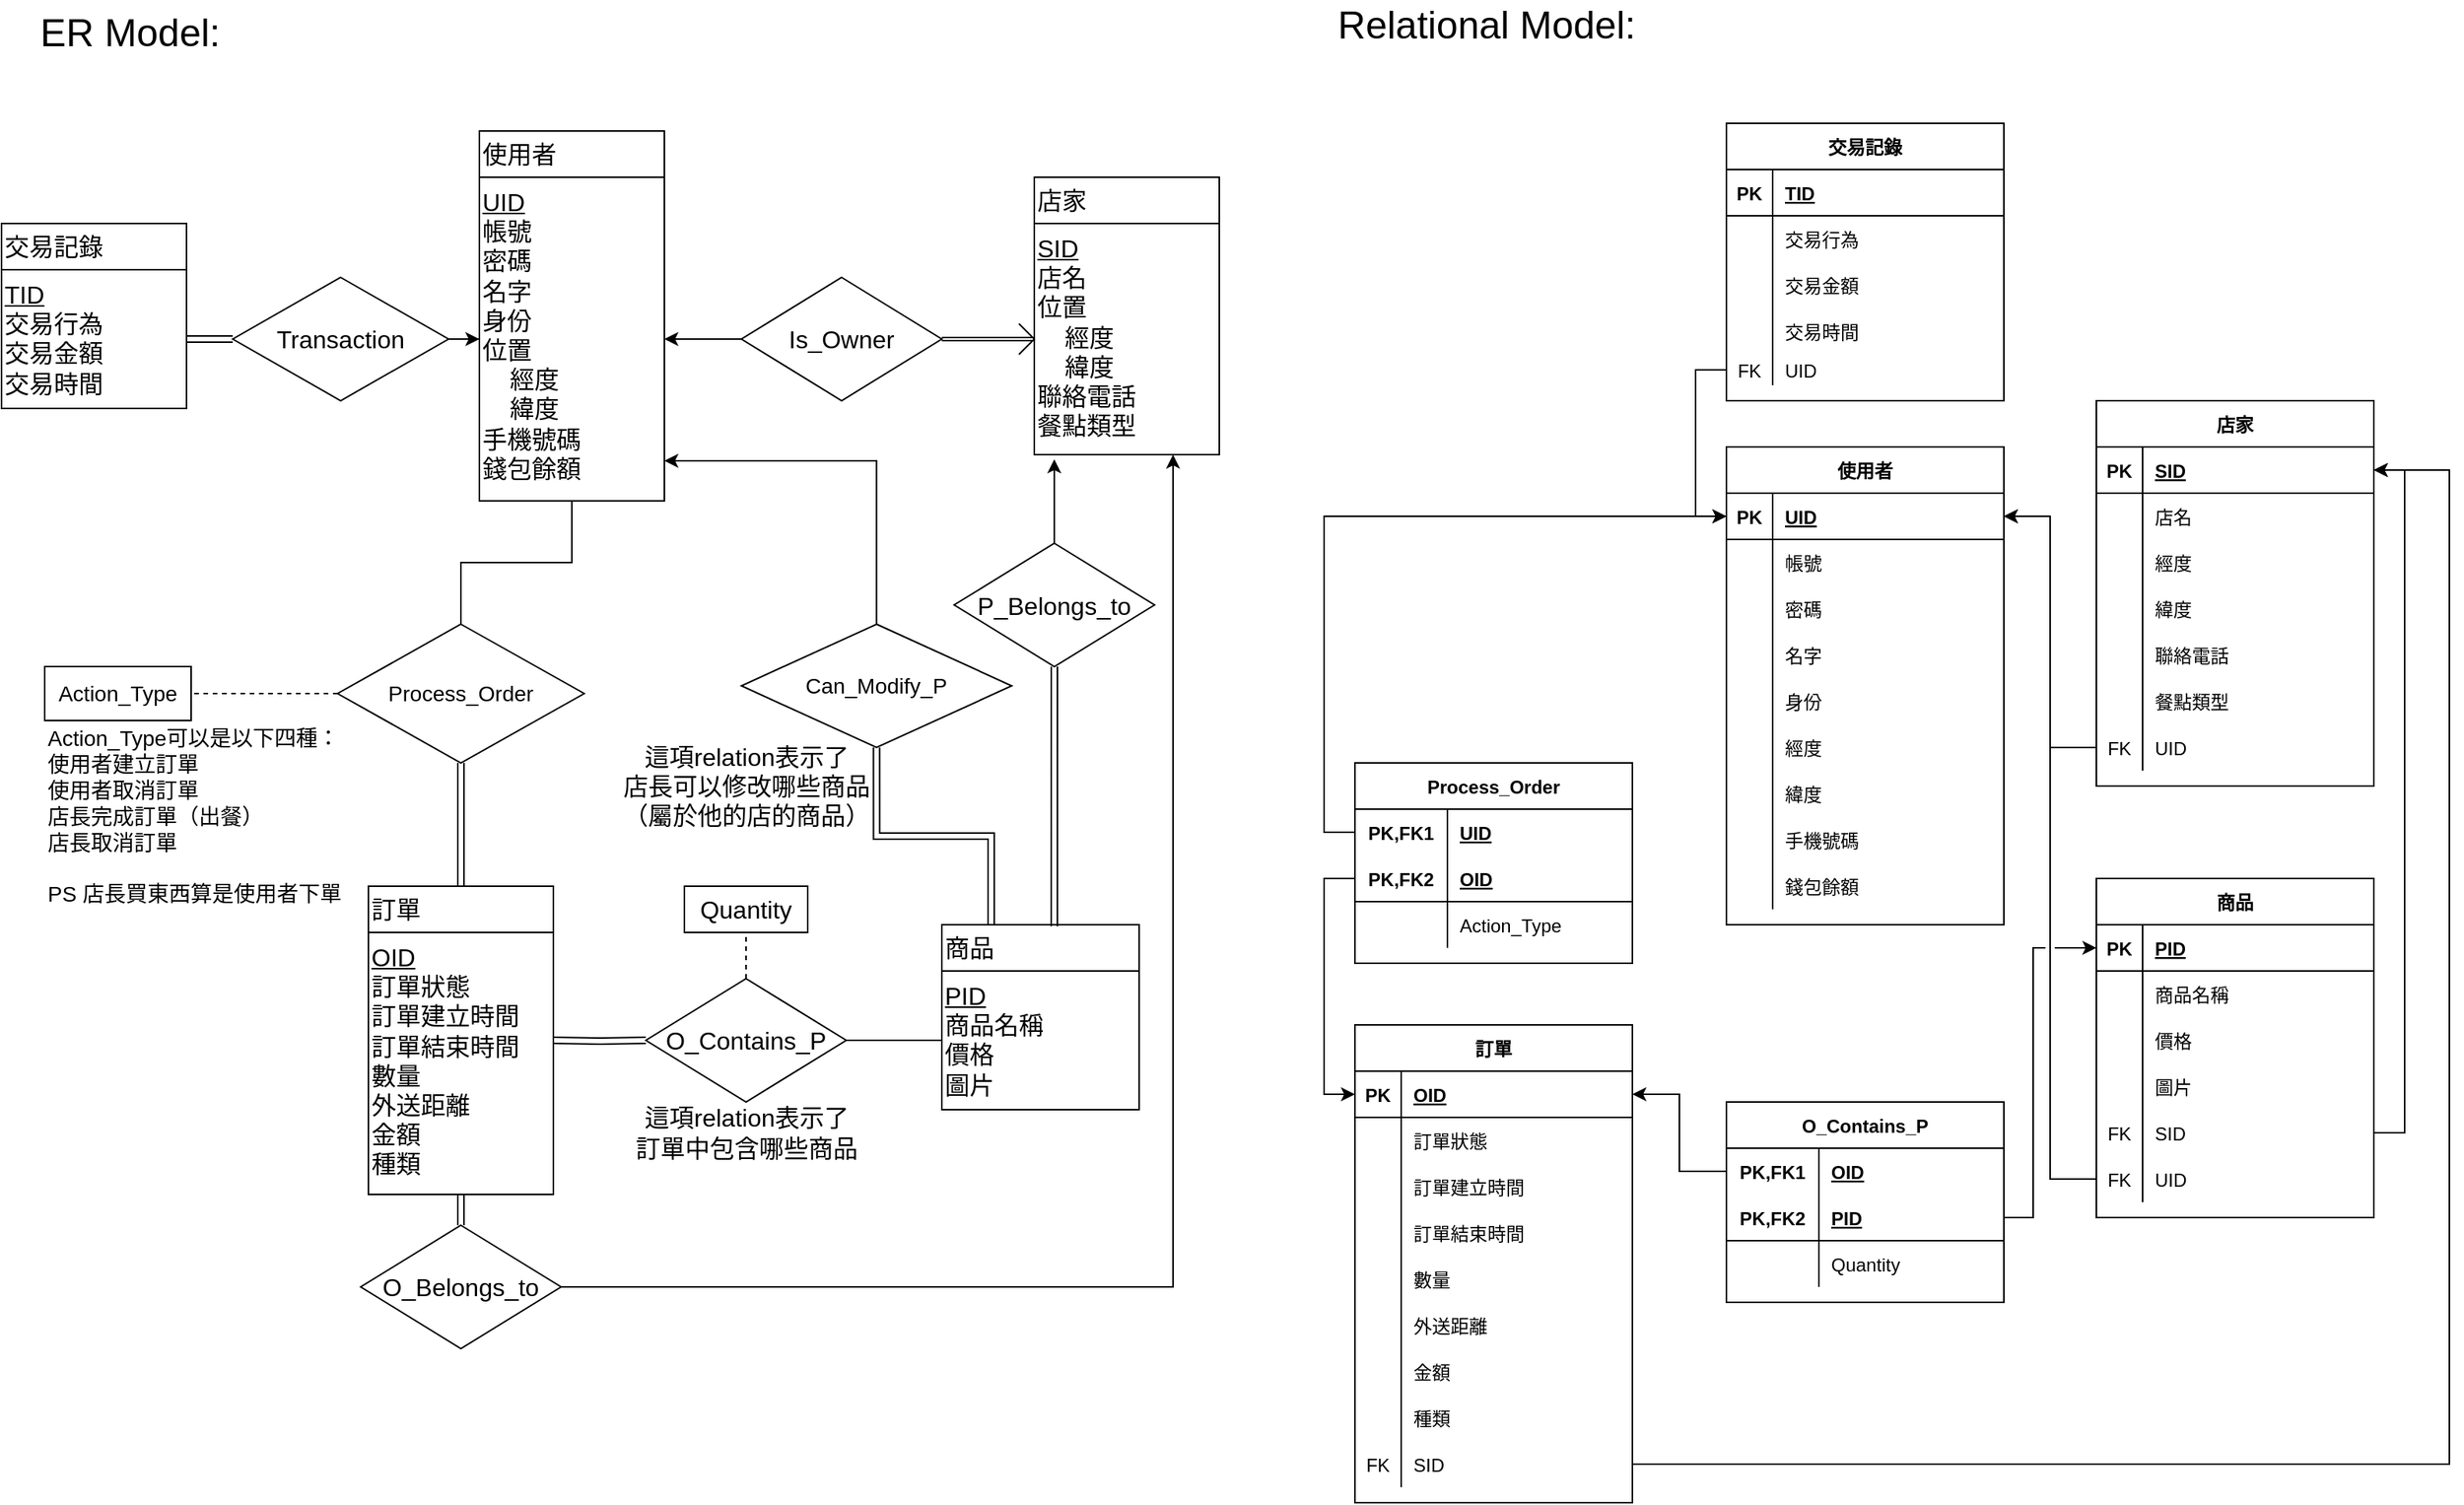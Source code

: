 <mxfile version="17.4.5" type="device"><diagram id="R2lEEEUBdFMjLlhIrx00" name="Page-1"><mxGraphModel dx="3204" dy="863" grid="1" gridSize="10" guides="1" tooltips="1" connect="1" arrows="1" fold="1" page="1" pageScale="1" pageWidth="827" pageHeight="1169" math="0" shadow="0" extFonts="Permanent Marker^https://fonts.googleapis.com/css?family=Permanent+Marker"><root><mxCell id="0"/><mxCell id="1" parent="0"/><mxCell id="KsDDIebZGvjRe3FxMA2O-16" value="" style="group;rounded=0;" parent="1" vertex="1" connectable="0"><mxGeometry x="-1328" y="150" width="120" height="240" as="geometry"/></mxCell><mxCell id="KsDDIebZGvjRe3FxMA2O-12" value="&lt;font style=&quot;font-size: 16px&quot;&gt;使用者&lt;/font&gt;" style="rounded=0;whiteSpace=wrap;html=1;align=left;" parent="KsDDIebZGvjRe3FxMA2O-16" vertex="1"><mxGeometry width="120" height="30" as="geometry"/></mxCell><mxCell id="KsDDIebZGvjRe3FxMA2O-13" value="&lt;div style=&quot;font-size: 16px&quot;&gt;&lt;font style=&quot;font-size: 16px&quot;&gt;&lt;u&gt;UID&lt;/u&gt;&lt;br&gt;&lt;/font&gt;&lt;/div&gt;&lt;div style=&quot;font-size: 16px&quot;&gt;&lt;font style=&quot;font-size: 16px&quot;&gt;帳號&lt;/font&gt;&lt;/div&gt;&lt;font style=&quot;font-size: 16px&quot;&gt;密碼&lt;br&gt;名字&lt;br&gt;身份&lt;br&gt;位置&lt;br&gt;&amp;nbsp;&amp;nbsp;&amp;nbsp;&amp;nbsp;經度&lt;br&gt;&lt;/font&gt;&lt;div&gt;&lt;font style=&quot;font-size: 16px&quot;&gt;&amp;nbsp;&amp;nbsp;&amp;nbsp;&amp;nbsp;緯度&lt;/font&gt;&lt;/div&gt;&lt;div&gt;&lt;font style=&quot;font-size: 16px&quot;&gt;&lt;span style=&quot;white-space: pre&quot;&gt;手機號碼&lt;/span&gt;&lt;/font&gt;&lt;/div&gt;&lt;div&gt;&lt;font style=&quot;font-size: 16px&quot;&gt;&lt;span style=&quot;white-space: pre&quot;&gt;錢包餘額&#9;&lt;/span&gt;&lt;br&gt;&lt;/font&gt;&lt;/div&gt;" style="rounded=0;whiteSpace=wrap;html=1;gradientColor=none;verticalAlign=top;align=left;" parent="KsDDIebZGvjRe3FxMA2O-16" vertex="1"><mxGeometry y="30" width="120" height="210" as="geometry"/></mxCell><mxCell id="KsDDIebZGvjRe3FxMA2O-20" value="" style="group;rounded=0;" parent="1" vertex="1" connectable="0"><mxGeometry x="-968" y="180" width="120" height="240" as="geometry"/></mxCell><mxCell id="KsDDIebZGvjRe3FxMA2O-21" value="&lt;font style=&quot;font-size: 16px&quot;&gt;店家&lt;/font&gt;" style="rounded=0;whiteSpace=wrap;html=1;align=left;" parent="KsDDIebZGvjRe3FxMA2O-20" vertex="1"><mxGeometry width="120" height="30" as="geometry"/></mxCell><mxCell id="KsDDIebZGvjRe3FxMA2O-22" value="&lt;div style=&quot;font-size: 16px&quot;&gt;&lt;font style=&quot;font-size: 16px&quot;&gt;&lt;u&gt;SID&lt;/u&gt;&lt;br&gt;&lt;/font&gt;&lt;/div&gt;&lt;font style=&quot;font-size: 16px&quot;&gt;&lt;/font&gt;&lt;div&gt;&lt;font style=&quot;font-size: 16px&quot;&gt;店名&lt;/font&gt;&lt;/div&gt;&lt;div&gt;&lt;font style=&quot;font-size: 16px&quot;&gt;位置&lt;/font&gt;&lt;/div&gt;&lt;font style=&quot;font-size: 16px&quot;&gt;&amp;nbsp;&amp;nbsp;&amp;nbsp;&amp;nbsp;經度&lt;br&gt;&lt;/font&gt;&lt;div&gt;&lt;font style=&quot;font-size: 16px&quot;&gt;&amp;nbsp;&amp;nbsp;&amp;nbsp;&amp;nbsp;緯度&lt;/font&gt;&lt;/div&gt;&lt;div&gt;&lt;font style=&quot;font-size: 16px&quot;&gt;&lt;span style=&quot;white-space: pre&quot;&gt;聯絡電話&lt;br&gt;&lt;/span&gt;&lt;/font&gt;&lt;/div&gt;&lt;div&gt;&lt;font style=&quot;font-size: 16px&quot;&gt;&lt;span style=&quot;white-space: pre&quot;&gt;餐點類型&#9;&lt;/span&gt;&lt;br&gt;&lt;/font&gt;&lt;/div&gt;" style="rounded=0;whiteSpace=wrap;html=1;gradientColor=none;verticalAlign=top;align=left;" parent="KsDDIebZGvjRe3FxMA2O-20" vertex="1"><mxGeometry y="30" width="120" height="150" as="geometry"/></mxCell><mxCell id="KsDDIebZGvjRe3FxMA2O-27" value="" style="group;rounded=0;" parent="1" vertex="1" connectable="0"><mxGeometry x="-1400" y="640" width="125" height="300" as="geometry"/></mxCell><mxCell id="KsDDIebZGvjRe3FxMA2O-28" value="&lt;font style=&quot;font-size: 16px&quot;&gt;訂單&lt;/font&gt;" style="rounded=0;whiteSpace=wrap;html=1;align=left;" parent="KsDDIebZGvjRe3FxMA2O-27" vertex="1"><mxGeometry width="120" height="30" as="geometry"/></mxCell><mxCell id="KsDDIebZGvjRe3FxMA2O-29" value="&lt;div style=&quot;font-size: 16px&quot;&gt;&lt;font style=&quot;font-size: 16px&quot;&gt;&lt;u&gt;OID&lt;/u&gt;&lt;br&gt;&lt;/font&gt;&lt;/div&gt;&lt;font style=&quot;font-size: 16px&quot;&gt;&lt;span style=&quot;white-space: pre&quot;&gt;訂單狀態&lt;br&gt;訂單建立時間&lt;br&gt;訂單結束時間&lt;br&gt;數量&lt;br&gt;外送距離&lt;br&gt;金額&lt;br&gt;種類&lt;/span&gt;&lt;br&gt;&lt;/font&gt;" style="rounded=0;whiteSpace=wrap;html=1;gradientColor=none;verticalAlign=top;align=left;" parent="KsDDIebZGvjRe3FxMA2O-27" vertex="1"><mxGeometry y="30" width="120" height="170" as="geometry"/></mxCell><mxCell id="kExtSEsSKs60Fd0-9YL_-1" value="&lt;div&gt;&lt;font size=&quot;3&quot;&gt;O_Belongs_to&lt;br&gt;&lt;/font&gt;&lt;/div&gt;" style="rhombus;whiteSpace=wrap;html=1;" parent="KsDDIebZGvjRe3FxMA2O-27" vertex="1"><mxGeometry x="-5" y="220" width="130" height="80" as="geometry"/></mxCell><mxCell id="kExtSEsSKs60Fd0-9YL_-2" style="edgeStyle=orthogonalEdgeStyle;rounded=0;orthogonalLoop=1;jettySize=auto;html=1;exitX=0.5;exitY=0;exitDx=0;exitDy=0;entryX=0.5;entryY=1;entryDx=0;entryDy=0;shape=link;" parent="KsDDIebZGvjRe3FxMA2O-27" source="kExtSEsSKs60Fd0-9YL_-1" target="KsDDIebZGvjRe3FxMA2O-29" edge="1"><mxGeometry relative="1" as="geometry"/></mxCell><mxCell id="KsDDIebZGvjRe3FxMA2O-30" value="" style="group;rounded=0;" parent="1" vertex="1" connectable="0"><mxGeometry x="-1618" y="210" width="140" height="320" as="geometry"/></mxCell><mxCell id="HOeOV_xdZMJ8biEAiBMY-33" value="" style="group" parent="KsDDIebZGvjRe3FxMA2O-30" vertex="1" connectable="0"><mxGeometry x="-20" width="120" height="120" as="geometry"/></mxCell><mxCell id="KsDDIebZGvjRe3FxMA2O-31" value="&lt;font style=&quot;font-size: 16px&quot;&gt;交易記錄&lt;/font&gt;" style="rounded=0;whiteSpace=wrap;html=1;align=left;" parent="HOeOV_xdZMJ8biEAiBMY-33" vertex="1"><mxGeometry width="120" height="30" as="geometry"/></mxCell><mxCell id="KsDDIebZGvjRe3FxMA2O-32" value="&lt;div style=&quot;font-size: 16px&quot;&gt;&lt;font style=&quot;font-size: 16px&quot;&gt;&lt;u&gt;TID&lt;/u&gt;&lt;br&gt;&lt;/font&gt;&lt;/div&gt;&lt;div style=&quot;font-size: 16px&quot;&gt;&lt;font style=&quot;font-size: 16px&quot;&gt;交易行為&lt;/font&gt;&lt;/div&gt;&lt;div style=&quot;font-size: 16px&quot;&gt;&lt;font style=&quot;font-size: 16px&quot;&gt;交易金額&lt;/font&gt;&lt;/div&gt;&lt;div style=&quot;font-size: 16px&quot;&gt;&lt;font style=&quot;font-size: 16px&quot;&gt;交易時間&lt;br&gt;&lt;/font&gt;&lt;/div&gt;" style="rounded=0;whiteSpace=wrap;html=1;gradientColor=none;verticalAlign=top;align=left;" parent="HOeOV_xdZMJ8biEAiBMY-33" vertex="1"><mxGeometry y="30" width="120" height="90" as="geometry"/></mxCell><mxCell id="HOeOV_xdZMJ8biEAiBMY-3" value="" style="edgeStyle=orthogonalEdgeStyle;rounded=0;orthogonalLoop=1;jettySize=auto;html=1;fontSize=14;entryX=1;entryY=0.5;entryDx=0;entryDy=0;" parent="1" source="HOeOV_xdZMJ8biEAiBMY-2" target="KsDDIebZGvjRe3FxMA2O-13" edge="1"><mxGeometry relative="1" as="geometry"/></mxCell><mxCell id="HOeOV_xdZMJ8biEAiBMY-14" value="" style="edgeStyle=orthogonalEdgeStyle;rounded=0;orthogonalLoop=1;jettySize=auto;html=1;fontSize=14;endArrow=none;endFill=0;shape=link;width=2;" parent="1" source="HOeOV_xdZMJ8biEAiBMY-2" target="KsDDIebZGvjRe3FxMA2O-22" edge="1"><mxGeometry relative="1" as="geometry"/></mxCell><mxCell id="HOeOV_xdZMJ8biEAiBMY-2" value="&lt;div&gt;&lt;font size=&quot;3&quot;&gt;Is_Owner&lt;br&gt;&lt;/font&gt;&lt;/div&gt;" style="rhombus;whiteSpace=wrap;html=1;rounded=0;" parent="1" vertex="1"><mxGeometry x="-1158" y="245" width="130" height="80" as="geometry"/></mxCell><mxCell id="HOeOV_xdZMJ8biEAiBMY-8" value="" style="edgeStyle=orthogonalEdgeStyle;rounded=0;orthogonalLoop=1;jettySize=auto;html=1;fontSize=14;endArrow=none;endFill=0;" parent="1" source="HOeOV_xdZMJ8biEAiBMY-5" target="KsDDIebZGvjRe3FxMA2O-13" edge="1"><mxGeometry relative="1" as="geometry"/></mxCell><mxCell id="HOeOV_xdZMJ8biEAiBMY-9" style="edgeStyle=orthogonalEdgeStyle;rounded=0;orthogonalLoop=1;jettySize=auto;html=1;exitX=0.5;exitY=1;exitDx=0;exitDy=0;entryX=0.5;entryY=0;entryDx=0;entryDy=0;fontSize=14;endArrow=none;endFill=0;shape=link;" parent="1" source="HOeOV_xdZMJ8biEAiBMY-5" target="KsDDIebZGvjRe3FxMA2O-28" edge="1"><mxGeometry relative="1" as="geometry"/></mxCell><mxCell id="HOeOV_xdZMJ8biEAiBMY-11" value="" style="edgeStyle=orthogonalEdgeStyle;rounded=0;orthogonalLoop=1;jettySize=auto;html=1;fontSize=14;endArrow=none;endFill=0;dashed=1;" parent="1" source="HOeOV_xdZMJ8biEAiBMY-5" target="HOeOV_xdZMJ8biEAiBMY-10" edge="1"><mxGeometry relative="1" as="geometry"/></mxCell><mxCell id="HOeOV_xdZMJ8biEAiBMY-5" value="&lt;font style=&quot;font-size: 14px&quot;&gt;Process_Order&lt;/font&gt;" style="rhombus;whiteSpace=wrap;html=1;rounded=0;" parent="1" vertex="1"><mxGeometry x="-1420" y="470" width="160" height="90" as="geometry"/></mxCell><mxCell id="HOeOV_xdZMJ8biEAiBMY-10" value="Action_Type" style="rounded=0;whiteSpace=wrap;html=1;fontSize=14;" parent="1" vertex="1"><mxGeometry x="-1610" y="497.5" width="95" height="35" as="geometry"/></mxCell><mxCell id="HOeOV_xdZMJ8biEAiBMY-13" value="Action_Type可以是以下四種：&lt;div align=&quot;left&quot;&gt;使用者建立訂單&lt;/div&gt;&lt;div align=&quot;left&quot;&gt;使用者取消訂單&lt;/div&gt;&lt;div align=&quot;left&quot;&gt;店長完成訂單（出餐）&lt;/div&gt;&lt;div align=&quot;left&quot;&gt;店長取消訂單&lt;/div&gt;&lt;div align=&quot;left&quot;&gt;&lt;br&gt;&lt;/div&gt;&lt;div align=&quot;left&quot;&gt;PS 店長買東西算是使用者下單&lt;br&gt;&lt;/div&gt;&lt;div align=&quot;left&quot;&gt;&lt;br&gt;&lt;/div&gt;" style="text;html=1;align=left;verticalAlign=middle;resizable=0;points=[];autosize=1;strokeColor=none;fillColor=none;fontSize=14;rounded=0;" parent="1" vertex="1"><mxGeometry x="-1610" y="532.5" width="210" height="140" as="geometry"/></mxCell><mxCell id="HOeOV_xdZMJ8biEAiBMY-16" value="" style="endArrow=none;html=1;fontSize=14;rounded=0;" parent="1" edge="1"><mxGeometry width="50" height="50" relative="1" as="geometry"><mxPoint x="-978" y="295" as="sourcePoint"/><mxPoint x="-978" y="275" as="targetPoint"/><Array as="points"><mxPoint x="-968" y="285"/></Array></mxGeometry></mxCell><mxCell id="HOeOV_xdZMJ8biEAiBMY-23" value="" style="edgeStyle=orthogonalEdgeStyle;rounded=0;orthogonalLoop=1;jettySize=auto;html=1;fontSize=14;endArrow=none;endFill=0;startArrow=classic;startFill=1;exitX=1;exitY=0.876;exitDx=0;exitDy=0;exitPerimeter=0;" parent="1" source="KsDDIebZGvjRe3FxMA2O-13" target="HOeOV_xdZMJ8biEAiBMY-22" edge="1"><mxGeometry relative="1" as="geometry"/></mxCell><mxCell id="HOeOV_xdZMJ8biEAiBMY-22" value="Can_Modify_P" style="rhombus;whiteSpace=wrap;html=1;fontSize=14;" parent="1" vertex="1"><mxGeometry x="-1158" y="470" width="175.33" height="80" as="geometry"/></mxCell><mxCell id="HOeOV_xdZMJ8biEAiBMY-25" value="" style="group" parent="1" vertex="1" connectable="0"><mxGeometry x="-1027.997" y="665" width="128" height="120" as="geometry"/></mxCell><mxCell id="KsDDIebZGvjRe3FxMA2O-25" value="&lt;font style=&quot;font-size: 16px&quot;&gt;商品&lt;br&gt;&lt;/font&gt;" style="rounded=0;whiteSpace=wrap;html=1;align=left;" parent="HOeOV_xdZMJ8biEAiBMY-25" vertex="1"><mxGeometry width="128" height="30" as="geometry"/></mxCell><mxCell id="KsDDIebZGvjRe3FxMA2O-26" value="&lt;div style=&quot;font-size: 16px&quot;&gt;&lt;font style=&quot;font-size: 16px&quot;&gt;&lt;u&gt;PID&lt;/u&gt;&lt;br&gt;&lt;/font&gt;&lt;/div&gt;&lt;font style=&quot;font-size: 16px&quot;&gt;&lt;span style=&quot;white-space: pre&quot;&gt;商品名稱&lt;br/&gt;價格&lt;br/&gt;圖片&#9;&lt;/span&gt;&lt;br&gt;&lt;/font&gt;" style="rounded=0;whiteSpace=wrap;html=1;gradientColor=none;verticalAlign=top;align=left;" parent="HOeOV_xdZMJ8biEAiBMY-25" vertex="1"><mxGeometry y="30" width="128" height="90" as="geometry"/></mxCell><mxCell id="HOeOV_xdZMJ8biEAiBMY-27" value="" style="edgeStyle=orthogonalEdgeStyle;rounded=0;orthogonalLoop=1;jettySize=auto;html=1;fontSize=14;startArrow=none;startFill=0;endArrow=classic;endFill=1;entryX=0.108;entryY=1.02;entryDx=0;entryDy=0;entryPerimeter=0;" parent="1" source="HOeOV_xdZMJ8biEAiBMY-26" target="KsDDIebZGvjRe3FxMA2O-22" edge="1"><mxGeometry relative="1" as="geometry"/></mxCell><mxCell id="xgmBH7rnQaxvlb4USZ_3-8" style="edgeStyle=orthogonalEdgeStyle;shape=link;rounded=0;orthogonalLoop=1;jettySize=auto;html=1;exitX=0.5;exitY=1;exitDx=0;exitDy=0;entryX=0.57;entryY=0.033;entryDx=0;entryDy=0;entryPerimeter=0;fontSize=16;endArrow=none;endFill=0;" edge="1" parent="1" source="HOeOV_xdZMJ8biEAiBMY-26" target="KsDDIebZGvjRe3FxMA2O-25"><mxGeometry relative="1" as="geometry"/></mxCell><mxCell id="HOeOV_xdZMJ8biEAiBMY-26" value="&lt;div&gt;&lt;font size=&quot;3&quot;&gt;P_Belongs_to&lt;br&gt;&lt;/font&gt;&lt;/div&gt;" style="rhombus;whiteSpace=wrap;html=1;fontSize=14;" parent="1" vertex="1"><mxGeometry x="-1020" y="417.5" width="130" height="80" as="geometry"/></mxCell><mxCell id="HOeOV_xdZMJ8biEAiBMY-31" value="" style="edgeStyle=orthogonalEdgeStyle;rounded=0;orthogonalLoop=1;jettySize=auto;html=1;fontSize=14;startArrow=none;startFill=0;endArrow=classic;endFill=1;entryX=0;entryY=0.5;entryDx=0;entryDy=0;" parent="1" source="HOeOV_xdZMJ8biEAiBMY-30" target="KsDDIebZGvjRe3FxMA2O-13" edge="1"><mxGeometry relative="1" as="geometry"/></mxCell><mxCell id="HOeOV_xdZMJ8biEAiBMY-30" value="&lt;div&gt;&lt;font size=&quot;3&quot;&gt;Transaction&lt;br&gt;&lt;/font&gt;&lt;/div&gt;" style="rhombus;whiteSpace=wrap;html=1;fontSize=14;" parent="1" vertex="1"><mxGeometry x="-1488" y="245" width="140" height="80" as="geometry"/></mxCell><mxCell id="HOeOV_xdZMJ8biEAiBMY-32" value="" style="edgeStyle=orthogonalEdgeStyle;rounded=0;orthogonalLoop=1;jettySize=auto;html=1;fontSize=14;startArrow=none;startFill=0;endArrow=classic;endFill=1;shape=link;" parent="1" source="HOeOV_xdZMJ8biEAiBMY-30" target="KsDDIebZGvjRe3FxMA2O-32" edge="1"><mxGeometry relative="1" as="geometry"/></mxCell><mxCell id="HOeOV_xdZMJ8biEAiBMY-35" value="&lt;font style=&quot;font-size: 25px&quot;&gt;ER Model:&lt;br&gt;&lt;/font&gt;" style="text;html=1;align=center;verticalAlign=middle;resizable=0;points=[];autosize=1;strokeColor=none;fillColor=none;fontSize=14;" parent="1" vertex="1"><mxGeometry x="-1620" y="70" width="130" height="30" as="geometry"/></mxCell><mxCell id="kExtSEsSKs60Fd0-9YL_-3" style="edgeStyle=orthogonalEdgeStyle;rounded=0;orthogonalLoop=1;jettySize=auto;html=1;exitX=1;exitY=0.5;exitDx=0;exitDy=0;entryX=0.75;entryY=1;entryDx=0;entryDy=0;" parent="1" source="kExtSEsSKs60Fd0-9YL_-1" target="KsDDIebZGvjRe3FxMA2O-22" edge="1"><mxGeometry relative="1" as="geometry"/></mxCell><mxCell id="kExtSEsSKs60Fd0-9YL_-4" value="使用者" style="shape=table;startSize=30;container=1;collapsible=1;childLayout=tableLayout;fixedRows=1;rowLines=0;fontStyle=1;align=center;resizeLast=1;" parent="1" vertex="1"><mxGeometry x="-519" y="355" width="180" height="310" as="geometry"/></mxCell><mxCell id="kExtSEsSKs60Fd0-9YL_-5" value="" style="shape=tableRow;horizontal=0;startSize=0;swimlaneHead=0;swimlaneBody=0;fillColor=none;collapsible=0;dropTarget=0;points=[[0,0.5],[1,0.5]];portConstraint=eastwest;top=0;left=0;right=0;bottom=1;" parent="kExtSEsSKs60Fd0-9YL_-4" vertex="1"><mxGeometry y="30" width="180" height="30" as="geometry"/></mxCell><mxCell id="kExtSEsSKs60Fd0-9YL_-6" value="PK" style="shape=partialRectangle;connectable=0;fillColor=none;top=0;left=0;bottom=0;right=0;fontStyle=1;overflow=hidden;" parent="kExtSEsSKs60Fd0-9YL_-5" vertex="1"><mxGeometry width="30" height="30" as="geometry"><mxRectangle width="30" height="30" as="alternateBounds"/></mxGeometry></mxCell><mxCell id="kExtSEsSKs60Fd0-9YL_-7" value="UID" style="shape=partialRectangle;connectable=0;fillColor=none;top=0;left=0;bottom=0;right=0;align=left;spacingLeft=6;fontStyle=5;overflow=hidden;" parent="kExtSEsSKs60Fd0-9YL_-5" vertex="1"><mxGeometry x="30" width="150" height="30" as="geometry"><mxRectangle width="150" height="30" as="alternateBounds"/></mxGeometry></mxCell><mxCell id="kExtSEsSKs60Fd0-9YL_-8" value="" style="shape=tableRow;horizontal=0;startSize=0;swimlaneHead=0;swimlaneBody=0;fillColor=none;collapsible=0;dropTarget=0;points=[[0,0.5],[1,0.5]];portConstraint=eastwest;top=0;left=0;right=0;bottom=0;" parent="kExtSEsSKs60Fd0-9YL_-4" vertex="1"><mxGeometry y="60" width="180" height="30" as="geometry"/></mxCell><mxCell id="kExtSEsSKs60Fd0-9YL_-9" value="" style="shape=partialRectangle;connectable=0;fillColor=none;top=0;left=0;bottom=0;right=0;editable=1;overflow=hidden;" parent="kExtSEsSKs60Fd0-9YL_-8" vertex="1"><mxGeometry width="30" height="30" as="geometry"><mxRectangle width="30" height="30" as="alternateBounds"/></mxGeometry></mxCell><mxCell id="kExtSEsSKs60Fd0-9YL_-10" value="帳號" style="shape=partialRectangle;connectable=0;fillColor=none;top=0;left=0;bottom=0;right=0;align=left;spacingLeft=6;overflow=hidden;" parent="kExtSEsSKs60Fd0-9YL_-8" vertex="1"><mxGeometry x="30" width="150" height="30" as="geometry"><mxRectangle width="150" height="30" as="alternateBounds"/></mxGeometry></mxCell><mxCell id="kExtSEsSKs60Fd0-9YL_-11" value="" style="shape=tableRow;horizontal=0;startSize=0;swimlaneHead=0;swimlaneBody=0;fillColor=none;collapsible=0;dropTarget=0;points=[[0,0.5],[1,0.5]];portConstraint=eastwest;top=0;left=0;right=0;bottom=0;" parent="kExtSEsSKs60Fd0-9YL_-4" vertex="1"><mxGeometry y="90" width="180" height="30" as="geometry"/></mxCell><mxCell id="kExtSEsSKs60Fd0-9YL_-12" value="" style="shape=partialRectangle;connectable=0;fillColor=none;top=0;left=0;bottom=0;right=0;editable=1;overflow=hidden;" parent="kExtSEsSKs60Fd0-9YL_-11" vertex="1"><mxGeometry width="30" height="30" as="geometry"><mxRectangle width="30" height="30" as="alternateBounds"/></mxGeometry></mxCell><mxCell id="kExtSEsSKs60Fd0-9YL_-13" value="密碼" style="shape=partialRectangle;connectable=0;fillColor=none;top=0;left=0;bottom=0;right=0;align=left;spacingLeft=6;overflow=hidden;" parent="kExtSEsSKs60Fd0-9YL_-11" vertex="1"><mxGeometry x="30" width="150" height="30" as="geometry"><mxRectangle width="150" height="30" as="alternateBounds"/></mxGeometry></mxCell><mxCell id="kExtSEsSKs60Fd0-9YL_-14" value="" style="shape=tableRow;horizontal=0;startSize=0;swimlaneHead=0;swimlaneBody=0;fillColor=none;collapsible=0;dropTarget=0;points=[[0,0.5],[1,0.5]];portConstraint=eastwest;top=0;left=0;right=0;bottom=0;" parent="kExtSEsSKs60Fd0-9YL_-4" vertex="1"><mxGeometry y="120" width="180" height="30" as="geometry"/></mxCell><mxCell id="kExtSEsSKs60Fd0-9YL_-15" value="" style="shape=partialRectangle;connectable=0;fillColor=none;top=0;left=0;bottom=0;right=0;editable=1;overflow=hidden;" parent="kExtSEsSKs60Fd0-9YL_-14" vertex="1"><mxGeometry width="30" height="30" as="geometry"><mxRectangle width="30" height="30" as="alternateBounds"/></mxGeometry></mxCell><mxCell id="kExtSEsSKs60Fd0-9YL_-16" value="名字" style="shape=partialRectangle;connectable=0;fillColor=none;top=0;left=0;bottom=0;right=0;align=left;spacingLeft=6;overflow=hidden;" parent="kExtSEsSKs60Fd0-9YL_-14" vertex="1"><mxGeometry x="30" width="150" height="30" as="geometry"><mxRectangle width="150" height="30" as="alternateBounds"/></mxGeometry></mxCell><mxCell id="kExtSEsSKs60Fd0-9YL_-17" value="" style="shape=tableRow;horizontal=0;startSize=0;swimlaneHead=0;swimlaneBody=0;fillColor=none;collapsible=0;dropTarget=0;points=[[0,0.5],[1,0.5]];portConstraint=eastwest;top=0;left=0;right=0;bottom=0;" parent="kExtSEsSKs60Fd0-9YL_-4" vertex="1"><mxGeometry y="150" width="180" height="30" as="geometry"/></mxCell><mxCell id="kExtSEsSKs60Fd0-9YL_-18" value="" style="shape=partialRectangle;connectable=0;fillColor=none;top=0;left=0;bottom=0;right=0;editable=1;overflow=hidden;" parent="kExtSEsSKs60Fd0-9YL_-17" vertex="1"><mxGeometry width="30" height="30" as="geometry"><mxRectangle width="30" height="30" as="alternateBounds"/></mxGeometry></mxCell><mxCell id="kExtSEsSKs60Fd0-9YL_-19" value="身份" style="shape=partialRectangle;connectable=0;fillColor=none;top=0;left=0;bottom=0;right=0;align=left;spacingLeft=6;overflow=hidden;" parent="kExtSEsSKs60Fd0-9YL_-17" vertex="1"><mxGeometry x="30" width="150" height="30" as="geometry"><mxRectangle width="150" height="30" as="alternateBounds"/></mxGeometry></mxCell><mxCell id="kExtSEsSKs60Fd0-9YL_-20" value="" style="shape=tableRow;horizontal=0;startSize=0;swimlaneHead=0;swimlaneBody=0;fillColor=none;collapsible=0;dropTarget=0;points=[[0,0.5],[1,0.5]];portConstraint=eastwest;top=0;left=0;right=0;bottom=0;" parent="kExtSEsSKs60Fd0-9YL_-4" vertex="1"><mxGeometry y="180" width="180" height="30" as="geometry"/></mxCell><mxCell id="kExtSEsSKs60Fd0-9YL_-21" value="" style="shape=partialRectangle;connectable=0;fillColor=none;top=0;left=0;bottom=0;right=0;editable=1;overflow=hidden;" parent="kExtSEsSKs60Fd0-9YL_-20" vertex="1"><mxGeometry width="30" height="30" as="geometry"><mxRectangle width="30" height="30" as="alternateBounds"/></mxGeometry></mxCell><mxCell id="kExtSEsSKs60Fd0-9YL_-22" value="經度" style="shape=partialRectangle;connectable=0;fillColor=none;top=0;left=0;bottom=0;right=0;align=left;spacingLeft=6;overflow=hidden;" parent="kExtSEsSKs60Fd0-9YL_-20" vertex="1"><mxGeometry x="30" width="150" height="30" as="geometry"><mxRectangle width="150" height="30" as="alternateBounds"/></mxGeometry></mxCell><mxCell id="kExtSEsSKs60Fd0-9YL_-23" value="" style="shape=tableRow;horizontal=0;startSize=0;swimlaneHead=0;swimlaneBody=0;fillColor=none;collapsible=0;dropTarget=0;points=[[0,0.5],[1,0.5]];portConstraint=eastwest;top=0;left=0;right=0;bottom=0;" parent="kExtSEsSKs60Fd0-9YL_-4" vertex="1"><mxGeometry y="210" width="180" height="30" as="geometry"/></mxCell><mxCell id="kExtSEsSKs60Fd0-9YL_-24" value="" style="shape=partialRectangle;connectable=0;fillColor=none;top=0;left=0;bottom=0;right=0;editable=1;overflow=hidden;" parent="kExtSEsSKs60Fd0-9YL_-23" vertex="1"><mxGeometry width="30" height="30" as="geometry"><mxRectangle width="30" height="30" as="alternateBounds"/></mxGeometry></mxCell><mxCell id="kExtSEsSKs60Fd0-9YL_-25" value="緯度" style="shape=partialRectangle;connectable=0;fillColor=none;top=0;left=0;bottom=0;right=0;align=left;spacingLeft=6;overflow=hidden;" parent="kExtSEsSKs60Fd0-9YL_-23" vertex="1"><mxGeometry x="30" width="150" height="30" as="geometry"><mxRectangle width="150" height="30" as="alternateBounds"/></mxGeometry></mxCell><mxCell id="kExtSEsSKs60Fd0-9YL_-26" value="" style="shape=tableRow;horizontal=0;startSize=0;swimlaneHead=0;swimlaneBody=0;fillColor=none;collapsible=0;dropTarget=0;points=[[0,0.5],[1,0.5]];portConstraint=eastwest;top=0;left=0;right=0;bottom=0;" parent="kExtSEsSKs60Fd0-9YL_-4" vertex="1"><mxGeometry y="240" width="180" height="30" as="geometry"/></mxCell><mxCell id="kExtSEsSKs60Fd0-9YL_-27" value="" style="shape=partialRectangle;connectable=0;fillColor=none;top=0;left=0;bottom=0;right=0;editable=1;overflow=hidden;" parent="kExtSEsSKs60Fd0-9YL_-26" vertex="1"><mxGeometry width="30" height="30" as="geometry"><mxRectangle width="30" height="30" as="alternateBounds"/></mxGeometry></mxCell><mxCell id="kExtSEsSKs60Fd0-9YL_-28" value="手機號碼" style="shape=partialRectangle;connectable=0;fillColor=none;top=0;left=0;bottom=0;right=0;align=left;spacingLeft=6;overflow=hidden;" parent="kExtSEsSKs60Fd0-9YL_-26" vertex="1"><mxGeometry x="30" width="150" height="30" as="geometry"><mxRectangle width="150" height="30" as="alternateBounds"/></mxGeometry></mxCell><mxCell id="kExtSEsSKs60Fd0-9YL_-29" value="" style="shape=tableRow;horizontal=0;startSize=0;swimlaneHead=0;swimlaneBody=0;fillColor=none;collapsible=0;dropTarget=0;points=[[0,0.5],[1,0.5]];portConstraint=eastwest;top=0;left=0;right=0;bottom=0;" parent="kExtSEsSKs60Fd0-9YL_-4" vertex="1"><mxGeometry y="270" width="180" height="30" as="geometry"/></mxCell><mxCell id="kExtSEsSKs60Fd0-9YL_-30" value="" style="shape=partialRectangle;connectable=0;fillColor=none;top=0;left=0;bottom=0;right=0;editable=1;overflow=hidden;" parent="kExtSEsSKs60Fd0-9YL_-29" vertex="1"><mxGeometry width="30" height="30" as="geometry"><mxRectangle width="30" height="30" as="alternateBounds"/></mxGeometry></mxCell><mxCell id="kExtSEsSKs60Fd0-9YL_-31" value="錢包餘額" style="shape=partialRectangle;connectable=0;fillColor=none;top=0;left=0;bottom=0;right=0;align=left;spacingLeft=6;overflow=hidden;" parent="kExtSEsSKs60Fd0-9YL_-29" vertex="1"><mxGeometry x="30" width="150" height="30" as="geometry"><mxRectangle width="150" height="30" as="alternateBounds"/></mxGeometry></mxCell><mxCell id="kExtSEsSKs60Fd0-9YL_-32" value="店家" style="shape=table;startSize=30;container=1;collapsible=1;childLayout=tableLayout;fixedRows=1;rowLines=0;fontStyle=1;align=center;resizeLast=1;" parent="1" vertex="1"><mxGeometry x="-279" y="325" width="180" height="250" as="geometry"/></mxCell><mxCell id="kExtSEsSKs60Fd0-9YL_-33" value="" style="shape=tableRow;horizontal=0;startSize=0;swimlaneHead=0;swimlaneBody=0;fillColor=none;collapsible=0;dropTarget=0;points=[[0,0.5],[1,0.5]];portConstraint=eastwest;top=0;left=0;right=0;bottom=1;" parent="kExtSEsSKs60Fd0-9YL_-32" vertex="1"><mxGeometry y="30" width="180" height="30" as="geometry"/></mxCell><mxCell id="kExtSEsSKs60Fd0-9YL_-34" value="PK" style="shape=partialRectangle;connectable=0;fillColor=none;top=0;left=0;bottom=0;right=0;fontStyle=1;overflow=hidden;" parent="kExtSEsSKs60Fd0-9YL_-33" vertex="1"><mxGeometry width="30" height="30" as="geometry"><mxRectangle width="30" height="30" as="alternateBounds"/></mxGeometry></mxCell><mxCell id="kExtSEsSKs60Fd0-9YL_-35" value="SID" style="shape=partialRectangle;connectable=0;fillColor=none;top=0;left=0;bottom=0;right=0;align=left;spacingLeft=6;fontStyle=5;overflow=hidden;" parent="kExtSEsSKs60Fd0-9YL_-33" vertex="1"><mxGeometry x="30" width="150" height="30" as="geometry"><mxRectangle width="150" height="30" as="alternateBounds"/></mxGeometry></mxCell><mxCell id="kExtSEsSKs60Fd0-9YL_-36" value="" style="shape=tableRow;horizontal=0;startSize=0;swimlaneHead=0;swimlaneBody=0;fillColor=none;collapsible=0;dropTarget=0;points=[[0,0.5],[1,0.5]];portConstraint=eastwest;top=0;left=0;right=0;bottom=0;" parent="kExtSEsSKs60Fd0-9YL_-32" vertex="1"><mxGeometry y="60" width="180" height="30" as="geometry"/></mxCell><mxCell id="kExtSEsSKs60Fd0-9YL_-37" value="" style="shape=partialRectangle;connectable=0;fillColor=none;top=0;left=0;bottom=0;right=0;editable=1;overflow=hidden;" parent="kExtSEsSKs60Fd0-9YL_-36" vertex="1"><mxGeometry width="30" height="30" as="geometry"><mxRectangle width="30" height="30" as="alternateBounds"/></mxGeometry></mxCell><mxCell id="kExtSEsSKs60Fd0-9YL_-38" value="店名" style="shape=partialRectangle;connectable=0;fillColor=none;top=0;left=0;bottom=0;right=0;align=left;spacingLeft=6;overflow=hidden;" parent="kExtSEsSKs60Fd0-9YL_-36" vertex="1"><mxGeometry x="30" width="150" height="30" as="geometry"><mxRectangle width="150" height="30" as="alternateBounds"/></mxGeometry></mxCell><mxCell id="kExtSEsSKs60Fd0-9YL_-39" value="" style="shape=tableRow;horizontal=0;startSize=0;swimlaneHead=0;swimlaneBody=0;fillColor=none;collapsible=0;dropTarget=0;points=[[0,0.5],[1,0.5]];portConstraint=eastwest;top=0;left=0;right=0;bottom=0;" parent="kExtSEsSKs60Fd0-9YL_-32" vertex="1"><mxGeometry y="90" width="180" height="30" as="geometry"/></mxCell><mxCell id="kExtSEsSKs60Fd0-9YL_-40" value="" style="shape=partialRectangle;connectable=0;fillColor=none;top=0;left=0;bottom=0;right=0;editable=1;overflow=hidden;" parent="kExtSEsSKs60Fd0-9YL_-39" vertex="1"><mxGeometry width="30" height="30" as="geometry"><mxRectangle width="30" height="30" as="alternateBounds"/></mxGeometry></mxCell><mxCell id="kExtSEsSKs60Fd0-9YL_-41" value="經度" style="shape=partialRectangle;connectable=0;fillColor=none;top=0;left=0;bottom=0;right=0;align=left;spacingLeft=6;overflow=hidden;" parent="kExtSEsSKs60Fd0-9YL_-39" vertex="1"><mxGeometry x="30" width="150" height="30" as="geometry"><mxRectangle width="150" height="30" as="alternateBounds"/></mxGeometry></mxCell><mxCell id="kExtSEsSKs60Fd0-9YL_-42" value="" style="shape=tableRow;horizontal=0;startSize=0;swimlaneHead=0;swimlaneBody=0;fillColor=none;collapsible=0;dropTarget=0;points=[[0,0.5],[1,0.5]];portConstraint=eastwest;top=0;left=0;right=0;bottom=0;" parent="kExtSEsSKs60Fd0-9YL_-32" vertex="1"><mxGeometry y="120" width="180" height="30" as="geometry"/></mxCell><mxCell id="kExtSEsSKs60Fd0-9YL_-43" value="" style="shape=partialRectangle;connectable=0;fillColor=none;top=0;left=0;bottom=0;right=0;editable=1;overflow=hidden;" parent="kExtSEsSKs60Fd0-9YL_-42" vertex="1"><mxGeometry width="30" height="30" as="geometry"><mxRectangle width="30" height="30" as="alternateBounds"/></mxGeometry></mxCell><mxCell id="kExtSEsSKs60Fd0-9YL_-44" value="緯度" style="shape=partialRectangle;connectable=0;fillColor=none;top=0;left=0;bottom=0;right=0;align=left;spacingLeft=6;overflow=hidden;" parent="kExtSEsSKs60Fd0-9YL_-42" vertex="1"><mxGeometry x="30" width="150" height="30" as="geometry"><mxRectangle width="150" height="30" as="alternateBounds"/></mxGeometry></mxCell><mxCell id="kExtSEsSKs60Fd0-9YL_-45" value="" style="shape=tableRow;horizontal=0;startSize=0;swimlaneHead=0;swimlaneBody=0;fillColor=none;collapsible=0;dropTarget=0;points=[[0,0.5],[1,0.5]];portConstraint=eastwest;top=0;left=0;right=0;bottom=0;" parent="kExtSEsSKs60Fd0-9YL_-32" vertex="1"><mxGeometry y="150" width="180" height="30" as="geometry"/></mxCell><mxCell id="kExtSEsSKs60Fd0-9YL_-46" value="" style="shape=partialRectangle;connectable=0;fillColor=none;top=0;left=0;bottom=0;right=0;editable=1;overflow=hidden;" parent="kExtSEsSKs60Fd0-9YL_-45" vertex="1"><mxGeometry width="30" height="30" as="geometry"><mxRectangle width="30" height="30" as="alternateBounds"/></mxGeometry></mxCell><mxCell id="kExtSEsSKs60Fd0-9YL_-47" value="聯絡電話" style="shape=partialRectangle;connectable=0;fillColor=none;top=0;left=0;bottom=0;right=0;align=left;spacingLeft=6;overflow=hidden;" parent="kExtSEsSKs60Fd0-9YL_-45" vertex="1"><mxGeometry x="30" width="150" height="30" as="geometry"><mxRectangle width="150" height="30" as="alternateBounds"/></mxGeometry></mxCell><mxCell id="kExtSEsSKs60Fd0-9YL_-48" value="" style="shape=tableRow;horizontal=0;startSize=0;swimlaneHead=0;swimlaneBody=0;fillColor=none;collapsible=0;dropTarget=0;points=[[0,0.5],[1,0.5]];portConstraint=eastwest;top=0;left=0;right=0;bottom=0;" parent="kExtSEsSKs60Fd0-9YL_-32" vertex="1"><mxGeometry y="180" width="180" height="30" as="geometry"/></mxCell><mxCell id="kExtSEsSKs60Fd0-9YL_-49" value="" style="shape=partialRectangle;connectable=0;fillColor=none;top=0;left=0;bottom=0;right=0;editable=1;overflow=hidden;" parent="kExtSEsSKs60Fd0-9YL_-48" vertex="1"><mxGeometry width="30" height="30" as="geometry"><mxRectangle width="30" height="30" as="alternateBounds"/></mxGeometry></mxCell><mxCell id="kExtSEsSKs60Fd0-9YL_-50" value="餐點類型" style="shape=partialRectangle;connectable=0;fillColor=none;top=0;left=0;bottom=0;right=0;align=left;spacingLeft=6;overflow=hidden;" parent="kExtSEsSKs60Fd0-9YL_-48" vertex="1"><mxGeometry x="30" width="150" height="30" as="geometry"><mxRectangle width="150" height="30" as="alternateBounds"/></mxGeometry></mxCell><mxCell id="kExtSEsSKs60Fd0-9YL_-51" value="" style="shape=tableRow;horizontal=0;startSize=0;swimlaneHead=0;swimlaneBody=0;fillColor=none;collapsible=0;dropTarget=0;points=[[0,0.5],[1,0.5]];portConstraint=eastwest;top=0;left=0;right=0;bottom=0;" parent="kExtSEsSKs60Fd0-9YL_-32" vertex="1"><mxGeometry y="210" width="180" height="30" as="geometry"/></mxCell><mxCell id="kExtSEsSKs60Fd0-9YL_-52" value="FK" style="shape=partialRectangle;connectable=0;fillColor=none;top=0;left=0;bottom=0;right=0;editable=1;overflow=hidden;" parent="kExtSEsSKs60Fd0-9YL_-51" vertex="1"><mxGeometry width="30" height="30" as="geometry"><mxRectangle width="30" height="30" as="alternateBounds"/></mxGeometry></mxCell><mxCell id="kExtSEsSKs60Fd0-9YL_-53" value="UID" style="shape=partialRectangle;connectable=0;fillColor=none;top=0;left=0;bottom=0;right=0;align=left;spacingLeft=6;overflow=hidden;" parent="kExtSEsSKs60Fd0-9YL_-51" vertex="1"><mxGeometry x="30" width="150" height="30" as="geometry"><mxRectangle width="150" height="30" as="alternateBounds"/></mxGeometry></mxCell><mxCell id="kExtSEsSKs60Fd0-9YL_-54" value="商品" style="shape=table;startSize=30;container=1;collapsible=1;childLayout=tableLayout;fixedRows=1;rowLines=0;fontStyle=1;align=center;resizeLast=1;" parent="1" vertex="1"><mxGeometry x="-279" y="635" width="180" height="220" as="geometry"><mxRectangle x="90" y="470" width="60" height="30" as="alternateBounds"/></mxGeometry></mxCell><mxCell id="kExtSEsSKs60Fd0-9YL_-55" value="" style="shape=tableRow;horizontal=0;startSize=0;swimlaneHead=0;swimlaneBody=0;fillColor=none;collapsible=0;dropTarget=0;points=[[0,0.5],[1,0.5]];portConstraint=eastwest;top=0;left=0;right=0;bottom=1;" parent="kExtSEsSKs60Fd0-9YL_-54" vertex="1"><mxGeometry y="30" width="180" height="30" as="geometry"/></mxCell><mxCell id="kExtSEsSKs60Fd0-9YL_-56" value="PK" style="shape=partialRectangle;connectable=0;fillColor=none;top=0;left=0;bottom=0;right=0;fontStyle=1;overflow=hidden;" parent="kExtSEsSKs60Fd0-9YL_-55" vertex="1"><mxGeometry width="30" height="30" as="geometry"><mxRectangle width="30" height="30" as="alternateBounds"/></mxGeometry></mxCell><mxCell id="kExtSEsSKs60Fd0-9YL_-57" value="PID" style="shape=partialRectangle;connectable=0;fillColor=none;top=0;left=0;bottom=0;right=0;align=left;spacingLeft=6;fontStyle=5;overflow=hidden;" parent="kExtSEsSKs60Fd0-9YL_-55" vertex="1"><mxGeometry x="30" width="150" height="30" as="geometry"><mxRectangle width="150" height="30" as="alternateBounds"/></mxGeometry></mxCell><mxCell id="kExtSEsSKs60Fd0-9YL_-58" value="" style="shape=tableRow;horizontal=0;startSize=0;swimlaneHead=0;swimlaneBody=0;fillColor=none;collapsible=0;dropTarget=0;points=[[0,0.5],[1,0.5]];portConstraint=eastwest;top=0;left=0;right=0;bottom=0;" parent="kExtSEsSKs60Fd0-9YL_-54" vertex="1"><mxGeometry y="60" width="180" height="30" as="geometry"/></mxCell><mxCell id="kExtSEsSKs60Fd0-9YL_-59" value="" style="shape=partialRectangle;connectable=0;fillColor=none;top=0;left=0;bottom=0;right=0;editable=1;overflow=hidden;" parent="kExtSEsSKs60Fd0-9YL_-58" vertex="1"><mxGeometry width="30" height="30" as="geometry"><mxRectangle width="30" height="30" as="alternateBounds"/></mxGeometry></mxCell><mxCell id="kExtSEsSKs60Fd0-9YL_-60" value="商品名稱" style="shape=partialRectangle;connectable=0;fillColor=none;top=0;left=0;bottom=0;right=0;align=left;spacingLeft=6;overflow=hidden;" parent="kExtSEsSKs60Fd0-9YL_-58" vertex="1"><mxGeometry x="30" width="150" height="30" as="geometry"><mxRectangle width="150" height="30" as="alternateBounds"/></mxGeometry></mxCell><mxCell id="kExtSEsSKs60Fd0-9YL_-61" value="" style="shape=tableRow;horizontal=0;startSize=0;swimlaneHead=0;swimlaneBody=0;fillColor=none;collapsible=0;dropTarget=0;points=[[0,0.5],[1,0.5]];portConstraint=eastwest;top=0;left=0;right=0;bottom=0;" parent="kExtSEsSKs60Fd0-9YL_-54" vertex="1"><mxGeometry y="90" width="180" height="30" as="geometry"/></mxCell><mxCell id="kExtSEsSKs60Fd0-9YL_-62" value="" style="shape=partialRectangle;connectable=0;fillColor=none;top=0;left=0;bottom=0;right=0;editable=1;overflow=hidden;" parent="kExtSEsSKs60Fd0-9YL_-61" vertex="1"><mxGeometry width="30" height="30" as="geometry"><mxRectangle width="30" height="30" as="alternateBounds"/></mxGeometry></mxCell><mxCell id="kExtSEsSKs60Fd0-9YL_-63" value="價格" style="shape=partialRectangle;connectable=0;fillColor=none;top=0;left=0;bottom=0;right=0;align=left;spacingLeft=6;overflow=hidden;" parent="kExtSEsSKs60Fd0-9YL_-61" vertex="1"><mxGeometry x="30" width="150" height="30" as="geometry"><mxRectangle width="150" height="30" as="alternateBounds"/></mxGeometry></mxCell><mxCell id="kExtSEsSKs60Fd0-9YL_-64" value="" style="shape=tableRow;horizontal=0;startSize=0;swimlaneHead=0;swimlaneBody=0;fillColor=none;collapsible=0;dropTarget=0;points=[[0,0.5],[1,0.5]];portConstraint=eastwest;top=0;left=0;right=0;bottom=0;" parent="kExtSEsSKs60Fd0-9YL_-54" vertex="1"><mxGeometry y="120" width="180" height="30" as="geometry"/></mxCell><mxCell id="kExtSEsSKs60Fd0-9YL_-65" value="" style="shape=partialRectangle;connectable=0;fillColor=none;top=0;left=0;bottom=0;right=0;editable=1;overflow=hidden;" parent="kExtSEsSKs60Fd0-9YL_-64" vertex="1"><mxGeometry width="30" height="30" as="geometry"><mxRectangle width="30" height="30" as="alternateBounds"/></mxGeometry></mxCell><mxCell id="kExtSEsSKs60Fd0-9YL_-66" value="圖片" style="shape=partialRectangle;connectable=0;fillColor=none;top=0;left=0;bottom=0;right=0;align=left;spacingLeft=6;overflow=hidden;" parent="kExtSEsSKs60Fd0-9YL_-64" vertex="1"><mxGeometry x="30" width="150" height="30" as="geometry"><mxRectangle width="150" height="30" as="alternateBounds"/></mxGeometry></mxCell><mxCell id="kExtSEsSKs60Fd0-9YL_-67" value="" style="shape=tableRow;horizontal=0;startSize=0;swimlaneHead=0;swimlaneBody=0;fillColor=none;collapsible=0;dropTarget=0;points=[[0,0.5],[1,0.5]];portConstraint=eastwest;top=0;left=0;right=0;bottom=0;" parent="kExtSEsSKs60Fd0-9YL_-54" vertex="1"><mxGeometry y="150" width="180" height="30" as="geometry"/></mxCell><mxCell id="kExtSEsSKs60Fd0-9YL_-68" value="FK" style="shape=partialRectangle;connectable=0;fillColor=none;top=0;left=0;bottom=0;right=0;editable=1;overflow=hidden;" parent="kExtSEsSKs60Fd0-9YL_-67" vertex="1"><mxGeometry width="30" height="30" as="geometry"><mxRectangle width="30" height="30" as="alternateBounds"/></mxGeometry></mxCell><mxCell id="kExtSEsSKs60Fd0-9YL_-69" value="SID" style="shape=partialRectangle;connectable=0;fillColor=none;top=0;left=0;bottom=0;right=0;align=left;spacingLeft=6;overflow=hidden;" parent="kExtSEsSKs60Fd0-9YL_-67" vertex="1"><mxGeometry x="30" width="150" height="30" as="geometry"><mxRectangle width="150" height="30" as="alternateBounds"/></mxGeometry></mxCell><mxCell id="kExtSEsSKs60Fd0-9YL_-70" value="" style="shape=tableRow;horizontal=0;startSize=0;swimlaneHead=0;swimlaneBody=0;fillColor=none;collapsible=0;dropTarget=0;points=[[0,0.5],[1,0.5]];portConstraint=eastwest;top=0;left=0;right=0;bottom=0;" parent="kExtSEsSKs60Fd0-9YL_-54" vertex="1"><mxGeometry y="180" width="180" height="30" as="geometry"/></mxCell><mxCell id="kExtSEsSKs60Fd0-9YL_-71" value="FK" style="shape=partialRectangle;connectable=0;fillColor=none;top=0;left=0;bottom=0;right=0;editable=1;overflow=hidden;" parent="kExtSEsSKs60Fd0-9YL_-70" vertex="1"><mxGeometry width="30" height="30" as="geometry"><mxRectangle width="30" height="30" as="alternateBounds"/></mxGeometry></mxCell><mxCell id="kExtSEsSKs60Fd0-9YL_-72" value="UID" style="shape=partialRectangle;connectable=0;fillColor=none;top=0;left=0;bottom=0;right=0;align=left;spacingLeft=6;overflow=hidden;" parent="kExtSEsSKs60Fd0-9YL_-70" vertex="1"><mxGeometry x="30" width="150" height="30" as="geometry"><mxRectangle width="150" height="30" as="alternateBounds"/></mxGeometry></mxCell><mxCell id="kExtSEsSKs60Fd0-9YL_-73" value="訂單" style="shape=table;startSize=30;container=1;collapsible=1;childLayout=tableLayout;fixedRows=1;rowLines=0;fontStyle=1;align=center;resizeLast=1;" parent="1" vertex="1"><mxGeometry x="-760" y="730" width="180" height="310" as="geometry"/></mxCell><mxCell id="kExtSEsSKs60Fd0-9YL_-74" value="" style="shape=tableRow;horizontal=0;startSize=0;swimlaneHead=0;swimlaneBody=0;fillColor=none;collapsible=0;dropTarget=0;points=[[0,0.5],[1,0.5]];portConstraint=eastwest;top=0;left=0;right=0;bottom=1;" parent="kExtSEsSKs60Fd0-9YL_-73" vertex="1"><mxGeometry y="30" width="180" height="30" as="geometry"/></mxCell><mxCell id="kExtSEsSKs60Fd0-9YL_-75" value="PK" style="shape=partialRectangle;connectable=0;fillColor=none;top=0;left=0;bottom=0;right=0;fontStyle=1;overflow=hidden;" parent="kExtSEsSKs60Fd0-9YL_-74" vertex="1"><mxGeometry width="30" height="30" as="geometry"><mxRectangle width="30" height="30" as="alternateBounds"/></mxGeometry></mxCell><mxCell id="kExtSEsSKs60Fd0-9YL_-76" value="OID" style="shape=partialRectangle;connectable=0;fillColor=none;top=0;left=0;bottom=0;right=0;align=left;spacingLeft=6;fontStyle=5;overflow=hidden;" parent="kExtSEsSKs60Fd0-9YL_-74" vertex="1"><mxGeometry x="30" width="150" height="30" as="geometry"><mxRectangle width="150" height="30" as="alternateBounds"/></mxGeometry></mxCell><mxCell id="kExtSEsSKs60Fd0-9YL_-77" value="" style="shape=tableRow;horizontal=0;startSize=0;swimlaneHead=0;swimlaneBody=0;fillColor=none;collapsible=0;dropTarget=0;points=[[0,0.5],[1,0.5]];portConstraint=eastwest;top=0;left=0;right=0;bottom=0;" parent="kExtSEsSKs60Fd0-9YL_-73" vertex="1"><mxGeometry y="60" width="180" height="30" as="geometry"/></mxCell><mxCell id="kExtSEsSKs60Fd0-9YL_-78" value="" style="shape=partialRectangle;connectable=0;fillColor=none;top=0;left=0;bottom=0;right=0;editable=1;overflow=hidden;" parent="kExtSEsSKs60Fd0-9YL_-77" vertex="1"><mxGeometry width="30" height="30" as="geometry"><mxRectangle width="30" height="30" as="alternateBounds"/></mxGeometry></mxCell><mxCell id="kExtSEsSKs60Fd0-9YL_-79" value="訂單狀態  " style="shape=partialRectangle;connectable=0;fillColor=none;top=0;left=0;bottom=0;right=0;align=left;spacingLeft=6;overflow=hidden;" parent="kExtSEsSKs60Fd0-9YL_-77" vertex="1"><mxGeometry x="30" width="150" height="30" as="geometry"><mxRectangle width="150" height="30" as="alternateBounds"/></mxGeometry></mxCell><mxCell id="kExtSEsSKs60Fd0-9YL_-80" value="" style="shape=tableRow;horizontal=0;startSize=0;swimlaneHead=0;swimlaneBody=0;fillColor=none;collapsible=0;dropTarget=0;points=[[0,0.5],[1,0.5]];portConstraint=eastwest;top=0;left=0;right=0;bottom=0;" parent="kExtSEsSKs60Fd0-9YL_-73" vertex="1"><mxGeometry y="90" width="180" height="30" as="geometry"/></mxCell><mxCell id="kExtSEsSKs60Fd0-9YL_-81" value="" style="shape=partialRectangle;connectable=0;fillColor=none;top=0;left=0;bottom=0;right=0;editable=1;overflow=hidden;" parent="kExtSEsSKs60Fd0-9YL_-80" vertex="1"><mxGeometry width="30" height="30" as="geometry"><mxRectangle width="30" height="30" as="alternateBounds"/></mxGeometry></mxCell><mxCell id="kExtSEsSKs60Fd0-9YL_-82" value="訂單建立時間" style="shape=partialRectangle;connectable=0;fillColor=none;top=0;left=0;bottom=0;right=0;align=left;spacingLeft=6;overflow=hidden;" parent="kExtSEsSKs60Fd0-9YL_-80" vertex="1"><mxGeometry x="30" width="150" height="30" as="geometry"><mxRectangle width="150" height="30" as="alternateBounds"/></mxGeometry></mxCell><mxCell id="kExtSEsSKs60Fd0-9YL_-83" value="" style="shape=tableRow;horizontal=0;startSize=0;swimlaneHead=0;swimlaneBody=0;fillColor=none;collapsible=0;dropTarget=0;points=[[0,0.5],[1,0.5]];portConstraint=eastwest;top=0;left=0;right=0;bottom=0;" parent="kExtSEsSKs60Fd0-9YL_-73" vertex="1"><mxGeometry y="120" width="180" height="30" as="geometry"/></mxCell><mxCell id="kExtSEsSKs60Fd0-9YL_-84" value="" style="shape=partialRectangle;connectable=0;fillColor=none;top=0;left=0;bottom=0;right=0;editable=1;overflow=hidden;" parent="kExtSEsSKs60Fd0-9YL_-83" vertex="1"><mxGeometry width="30" height="30" as="geometry"><mxRectangle width="30" height="30" as="alternateBounds"/></mxGeometry></mxCell><mxCell id="kExtSEsSKs60Fd0-9YL_-85" value="訂單結束時間" style="shape=partialRectangle;connectable=0;fillColor=none;top=0;left=0;bottom=0;right=0;align=left;spacingLeft=6;overflow=hidden;" parent="kExtSEsSKs60Fd0-9YL_-83" vertex="1"><mxGeometry x="30" width="150" height="30" as="geometry"><mxRectangle width="150" height="30" as="alternateBounds"/></mxGeometry></mxCell><mxCell id="kExtSEsSKs60Fd0-9YL_-89" value="" style="shape=tableRow;horizontal=0;startSize=0;swimlaneHead=0;swimlaneBody=0;fillColor=none;collapsible=0;dropTarget=0;points=[[0,0.5],[1,0.5]];portConstraint=eastwest;top=0;left=0;right=0;bottom=0;" parent="kExtSEsSKs60Fd0-9YL_-73" vertex="1"><mxGeometry y="150" width="180" height="30" as="geometry"/></mxCell><mxCell id="kExtSEsSKs60Fd0-9YL_-90" value="" style="shape=partialRectangle;connectable=0;fillColor=none;top=0;left=0;bottom=0;right=0;editable=1;overflow=hidden;" parent="kExtSEsSKs60Fd0-9YL_-89" vertex="1"><mxGeometry width="30" height="30" as="geometry"><mxRectangle width="30" height="30" as="alternateBounds"/></mxGeometry></mxCell><mxCell id="kExtSEsSKs60Fd0-9YL_-91" value="數量" style="shape=partialRectangle;connectable=0;fillColor=none;top=0;left=0;bottom=0;right=0;align=left;spacingLeft=6;overflow=hidden;" parent="kExtSEsSKs60Fd0-9YL_-89" vertex="1"><mxGeometry x="30" width="150" height="30" as="geometry"><mxRectangle width="150" height="30" as="alternateBounds"/></mxGeometry></mxCell><mxCell id="kExtSEsSKs60Fd0-9YL_-92" value="" style="shape=tableRow;horizontal=0;startSize=0;swimlaneHead=0;swimlaneBody=0;fillColor=none;collapsible=0;dropTarget=0;points=[[0,0.5],[1,0.5]];portConstraint=eastwest;top=0;left=0;right=0;bottom=0;" parent="kExtSEsSKs60Fd0-9YL_-73" vertex="1"><mxGeometry y="180" width="180" height="30" as="geometry"/></mxCell><mxCell id="kExtSEsSKs60Fd0-9YL_-93" value="" style="shape=partialRectangle;connectable=0;fillColor=none;top=0;left=0;bottom=0;right=0;editable=1;overflow=hidden;" parent="kExtSEsSKs60Fd0-9YL_-92" vertex="1"><mxGeometry width="30" height="30" as="geometry"><mxRectangle width="30" height="30" as="alternateBounds"/></mxGeometry></mxCell><mxCell id="kExtSEsSKs60Fd0-9YL_-94" value="外送距離" style="shape=partialRectangle;connectable=0;fillColor=none;top=0;left=0;bottom=0;right=0;align=left;spacingLeft=6;overflow=hidden;" parent="kExtSEsSKs60Fd0-9YL_-92" vertex="1"><mxGeometry x="30" width="150" height="30" as="geometry"><mxRectangle width="150" height="30" as="alternateBounds"/></mxGeometry></mxCell><mxCell id="kExtSEsSKs60Fd0-9YL_-95" value="" style="shape=tableRow;horizontal=0;startSize=0;swimlaneHead=0;swimlaneBody=0;fillColor=none;collapsible=0;dropTarget=0;points=[[0,0.5],[1,0.5]];portConstraint=eastwest;top=0;left=0;right=0;bottom=0;" parent="kExtSEsSKs60Fd0-9YL_-73" vertex="1"><mxGeometry y="210" width="180" height="30" as="geometry"/></mxCell><mxCell id="kExtSEsSKs60Fd0-9YL_-96" value="" style="shape=partialRectangle;connectable=0;fillColor=none;top=0;left=0;bottom=0;right=0;editable=1;overflow=hidden;" parent="kExtSEsSKs60Fd0-9YL_-95" vertex="1"><mxGeometry width="30" height="30" as="geometry"><mxRectangle width="30" height="30" as="alternateBounds"/></mxGeometry></mxCell><mxCell id="kExtSEsSKs60Fd0-9YL_-97" value="金額" style="shape=partialRectangle;connectable=0;fillColor=none;top=0;left=0;bottom=0;right=0;align=left;spacingLeft=6;overflow=hidden;" parent="kExtSEsSKs60Fd0-9YL_-95" vertex="1"><mxGeometry x="30" width="150" height="30" as="geometry"><mxRectangle width="150" height="30" as="alternateBounds"/></mxGeometry></mxCell><mxCell id="kExtSEsSKs60Fd0-9YL_-98" value="" style="shape=tableRow;horizontal=0;startSize=0;swimlaneHead=0;swimlaneBody=0;fillColor=none;collapsible=0;dropTarget=0;points=[[0,0.5],[1,0.5]];portConstraint=eastwest;top=0;left=0;right=0;bottom=0;" parent="kExtSEsSKs60Fd0-9YL_-73" vertex="1"><mxGeometry y="240" width="180" height="30" as="geometry"/></mxCell><mxCell id="kExtSEsSKs60Fd0-9YL_-99" value="" style="shape=partialRectangle;connectable=0;fillColor=none;top=0;left=0;bottom=0;right=0;editable=1;overflow=hidden;" parent="kExtSEsSKs60Fd0-9YL_-98" vertex="1"><mxGeometry width="30" height="30" as="geometry"><mxRectangle width="30" height="30" as="alternateBounds"/></mxGeometry></mxCell><mxCell id="kExtSEsSKs60Fd0-9YL_-100" value="種類" style="shape=partialRectangle;connectable=0;fillColor=none;top=0;left=0;bottom=0;right=0;align=left;spacingLeft=6;overflow=hidden;" parent="kExtSEsSKs60Fd0-9YL_-98" vertex="1"><mxGeometry x="30" width="150" height="30" as="geometry"><mxRectangle width="150" height="30" as="alternateBounds"/></mxGeometry></mxCell><mxCell id="kExtSEsSKs60Fd0-9YL_-101" value="" style="shape=tableRow;horizontal=0;startSize=0;swimlaneHead=0;swimlaneBody=0;fillColor=none;collapsible=0;dropTarget=0;points=[[0,0.5],[1,0.5]];portConstraint=eastwest;top=0;left=0;right=0;bottom=0;" parent="kExtSEsSKs60Fd0-9YL_-73" vertex="1"><mxGeometry y="270" width="180" height="30" as="geometry"/></mxCell><mxCell id="kExtSEsSKs60Fd0-9YL_-102" value="FK" style="shape=partialRectangle;connectable=0;fillColor=none;top=0;left=0;bottom=0;right=0;editable=1;overflow=hidden;" parent="kExtSEsSKs60Fd0-9YL_-101" vertex="1"><mxGeometry width="30" height="30" as="geometry"><mxRectangle width="30" height="30" as="alternateBounds"/></mxGeometry></mxCell><mxCell id="kExtSEsSKs60Fd0-9YL_-103" value="SID" style="shape=partialRectangle;connectable=0;fillColor=none;top=0;left=0;bottom=0;right=0;align=left;spacingLeft=6;overflow=hidden;" parent="kExtSEsSKs60Fd0-9YL_-101" vertex="1"><mxGeometry x="30" width="150" height="30" as="geometry"><mxRectangle width="150" height="30" as="alternateBounds"/></mxGeometry></mxCell><mxCell id="kExtSEsSKs60Fd0-9YL_-104" value="交易記錄" style="shape=table;startSize=30;container=1;collapsible=1;childLayout=tableLayout;fixedRows=1;rowLines=0;fontStyle=1;align=center;resizeLast=1;" parent="1" vertex="1"><mxGeometry x="-519" y="145" width="180" height="180" as="geometry"><mxRectangle x="90" y="470" width="60" height="30" as="alternateBounds"/></mxGeometry></mxCell><mxCell id="kExtSEsSKs60Fd0-9YL_-105" value="" style="shape=tableRow;horizontal=0;startSize=0;swimlaneHead=0;swimlaneBody=0;fillColor=none;collapsible=0;dropTarget=0;points=[[0,0.5],[1,0.5]];portConstraint=eastwest;top=0;left=0;right=0;bottom=1;" parent="kExtSEsSKs60Fd0-9YL_-104" vertex="1"><mxGeometry y="30" width="180" height="30" as="geometry"/></mxCell><mxCell id="kExtSEsSKs60Fd0-9YL_-106" value="PK" style="shape=partialRectangle;connectable=0;fillColor=none;top=0;left=0;bottom=0;right=0;fontStyle=1;overflow=hidden;" parent="kExtSEsSKs60Fd0-9YL_-105" vertex="1"><mxGeometry width="30" height="30" as="geometry"><mxRectangle width="30" height="30" as="alternateBounds"/></mxGeometry></mxCell><mxCell id="kExtSEsSKs60Fd0-9YL_-107" value="TID" style="shape=partialRectangle;connectable=0;fillColor=none;top=0;left=0;bottom=0;right=0;align=left;spacingLeft=6;fontStyle=5;overflow=hidden;" parent="kExtSEsSKs60Fd0-9YL_-105" vertex="1"><mxGeometry x="30" width="150" height="30" as="geometry"><mxRectangle width="150" height="30" as="alternateBounds"/></mxGeometry></mxCell><mxCell id="kExtSEsSKs60Fd0-9YL_-108" value="" style="shape=tableRow;horizontal=0;startSize=0;swimlaneHead=0;swimlaneBody=0;fillColor=none;collapsible=0;dropTarget=0;points=[[0,0.5],[1,0.5]];portConstraint=eastwest;top=0;left=0;right=0;bottom=0;" parent="kExtSEsSKs60Fd0-9YL_-104" vertex="1"><mxGeometry y="60" width="180" height="30" as="geometry"/></mxCell><mxCell id="kExtSEsSKs60Fd0-9YL_-109" value="" style="shape=partialRectangle;connectable=0;fillColor=none;top=0;left=0;bottom=0;right=0;editable=1;overflow=hidden;" parent="kExtSEsSKs60Fd0-9YL_-108" vertex="1"><mxGeometry width="30" height="30" as="geometry"><mxRectangle width="30" height="30" as="alternateBounds"/></mxGeometry></mxCell><mxCell id="kExtSEsSKs60Fd0-9YL_-110" value="交易行為" style="shape=partialRectangle;connectable=0;fillColor=none;top=0;left=0;bottom=0;right=0;align=left;spacingLeft=6;overflow=hidden;" parent="kExtSEsSKs60Fd0-9YL_-108" vertex="1"><mxGeometry x="30" width="150" height="30" as="geometry"><mxRectangle width="150" height="30" as="alternateBounds"/></mxGeometry></mxCell><mxCell id="kExtSEsSKs60Fd0-9YL_-111" value="" style="shape=tableRow;horizontal=0;startSize=0;swimlaneHead=0;swimlaneBody=0;fillColor=none;collapsible=0;dropTarget=0;points=[[0,0.5],[1,0.5]];portConstraint=eastwest;top=0;left=0;right=0;bottom=0;" parent="kExtSEsSKs60Fd0-9YL_-104" vertex="1"><mxGeometry y="90" width="180" height="30" as="geometry"/></mxCell><mxCell id="kExtSEsSKs60Fd0-9YL_-112" value="" style="shape=partialRectangle;connectable=0;fillColor=none;top=0;left=0;bottom=0;right=0;editable=1;overflow=hidden;" parent="kExtSEsSKs60Fd0-9YL_-111" vertex="1"><mxGeometry width="30" height="30" as="geometry"><mxRectangle width="30" height="30" as="alternateBounds"/></mxGeometry></mxCell><mxCell id="kExtSEsSKs60Fd0-9YL_-113" value="交易金額" style="shape=partialRectangle;connectable=0;fillColor=none;top=0;left=0;bottom=0;right=0;align=left;spacingLeft=6;overflow=hidden;" parent="kExtSEsSKs60Fd0-9YL_-111" vertex="1"><mxGeometry x="30" width="150" height="30" as="geometry"><mxRectangle width="150" height="30" as="alternateBounds"/></mxGeometry></mxCell><mxCell id="kExtSEsSKs60Fd0-9YL_-114" value="" style="shape=tableRow;horizontal=0;startSize=0;swimlaneHead=0;swimlaneBody=0;fillColor=none;collapsible=0;dropTarget=0;points=[[0,0.5],[1,0.5]];portConstraint=eastwest;top=0;left=0;right=0;bottom=0;" parent="kExtSEsSKs60Fd0-9YL_-104" vertex="1"><mxGeometry y="120" width="180" height="30" as="geometry"/></mxCell><mxCell id="kExtSEsSKs60Fd0-9YL_-115" value="" style="shape=partialRectangle;connectable=0;fillColor=none;top=0;left=0;bottom=0;right=0;editable=1;overflow=hidden;" parent="kExtSEsSKs60Fd0-9YL_-114" vertex="1"><mxGeometry width="30" height="30" as="geometry"><mxRectangle width="30" height="30" as="alternateBounds"/></mxGeometry></mxCell><mxCell id="kExtSEsSKs60Fd0-9YL_-116" value="交易時間" style="shape=partialRectangle;connectable=0;fillColor=none;top=0;left=0;bottom=0;right=0;align=left;spacingLeft=6;overflow=hidden;" parent="kExtSEsSKs60Fd0-9YL_-114" vertex="1"><mxGeometry x="30" width="150" height="30" as="geometry"><mxRectangle width="150" height="30" as="alternateBounds"/></mxGeometry></mxCell><mxCell id="kExtSEsSKs60Fd0-9YL_-117" value="" style="shape=tableRow;horizontal=0;startSize=0;swimlaneHead=0;swimlaneBody=0;fillColor=none;collapsible=0;dropTarget=0;points=[[0,0.5],[1,0.5]];portConstraint=eastwest;top=0;left=0;right=0;bottom=0;" parent="kExtSEsSKs60Fd0-9YL_-104" vertex="1"><mxGeometry y="150" width="180" height="20" as="geometry"/></mxCell><mxCell id="kExtSEsSKs60Fd0-9YL_-118" value="FK" style="shape=partialRectangle;connectable=0;fillColor=none;top=0;left=0;bottom=0;right=0;editable=1;overflow=hidden;" parent="kExtSEsSKs60Fd0-9YL_-117" vertex="1"><mxGeometry width="30" height="20" as="geometry"><mxRectangle width="30" height="20" as="alternateBounds"/></mxGeometry></mxCell><mxCell id="kExtSEsSKs60Fd0-9YL_-119" value="UID" style="shape=partialRectangle;connectable=0;fillColor=none;top=0;left=0;bottom=0;right=0;align=left;spacingLeft=6;overflow=hidden;" parent="kExtSEsSKs60Fd0-9YL_-117" vertex="1"><mxGeometry x="30" width="150" height="20" as="geometry"><mxRectangle width="150" height="20" as="alternateBounds"/></mxGeometry></mxCell><mxCell id="kExtSEsSKs60Fd0-9YL_-120" style="edgeStyle=orthogonalEdgeStyle;rounded=0;orthogonalLoop=1;jettySize=auto;html=1;exitX=0;exitY=0.5;exitDx=0;exitDy=0;entryX=1;entryY=0.5;entryDx=0;entryDy=0;" parent="1" source="kExtSEsSKs60Fd0-9YL_-51" target="kExtSEsSKs60Fd0-9YL_-5" edge="1"><mxGeometry relative="1" as="geometry"/></mxCell><mxCell id="kExtSEsSKs60Fd0-9YL_-121" style="edgeStyle=orthogonalEdgeStyle;rounded=0;orthogonalLoop=1;jettySize=auto;html=1;exitX=1;exitY=0.5;exitDx=0;exitDy=0;entryX=1;entryY=0.5;entryDx=0;entryDy=0;" parent="1" source="kExtSEsSKs60Fd0-9YL_-67" target="kExtSEsSKs60Fd0-9YL_-33" edge="1"><mxGeometry relative="1" as="geometry"/></mxCell><mxCell id="kExtSEsSKs60Fd0-9YL_-122" style="edgeStyle=orthogonalEdgeStyle;rounded=0;orthogonalLoop=1;jettySize=auto;html=1;exitX=0;exitY=0.5;exitDx=0;exitDy=0;entryX=1;entryY=0.5;entryDx=0;entryDy=0;" parent="1" source="kExtSEsSKs60Fd0-9YL_-70" target="kExtSEsSKs60Fd0-9YL_-5" edge="1"><mxGeometry relative="1" as="geometry"/></mxCell><mxCell id="kExtSEsSKs60Fd0-9YL_-123" value="Process_Order" style="shape=table;startSize=30;container=1;collapsible=1;childLayout=tableLayout;fixedRows=1;rowLines=0;fontStyle=1;align=center;resizeLast=1;" parent="1" vertex="1"><mxGeometry x="-760" y="560" width="180" height="130" as="geometry"/></mxCell><mxCell id="kExtSEsSKs60Fd0-9YL_-124" value="" style="shape=tableRow;horizontal=0;startSize=0;swimlaneHead=0;swimlaneBody=0;fillColor=none;collapsible=0;dropTarget=0;points=[[0,0.5],[1,0.5]];portConstraint=eastwest;top=0;left=0;right=0;bottom=0;" parent="kExtSEsSKs60Fd0-9YL_-123" vertex="1"><mxGeometry y="30" width="180" height="30" as="geometry"/></mxCell><mxCell id="kExtSEsSKs60Fd0-9YL_-125" value="PK,FK1" style="shape=partialRectangle;connectable=0;fillColor=none;top=0;left=0;bottom=0;right=0;fontStyle=1;overflow=hidden;" parent="kExtSEsSKs60Fd0-9YL_-124" vertex="1"><mxGeometry width="60" height="30" as="geometry"><mxRectangle width="60" height="30" as="alternateBounds"/></mxGeometry></mxCell><mxCell id="kExtSEsSKs60Fd0-9YL_-126" value="UID" style="shape=partialRectangle;connectable=0;fillColor=none;top=0;left=0;bottom=0;right=0;align=left;spacingLeft=6;fontStyle=5;overflow=hidden;" parent="kExtSEsSKs60Fd0-9YL_-124" vertex="1"><mxGeometry x="60" width="120" height="30" as="geometry"><mxRectangle width="120" height="30" as="alternateBounds"/></mxGeometry></mxCell><mxCell id="kExtSEsSKs60Fd0-9YL_-127" value="" style="shape=tableRow;horizontal=0;startSize=0;swimlaneHead=0;swimlaneBody=0;fillColor=none;collapsible=0;dropTarget=0;points=[[0,0.5],[1,0.5]];portConstraint=eastwest;top=0;left=0;right=0;bottom=1;" parent="kExtSEsSKs60Fd0-9YL_-123" vertex="1"><mxGeometry y="60" width="180" height="30" as="geometry"/></mxCell><mxCell id="kExtSEsSKs60Fd0-9YL_-128" value="PK,FK2" style="shape=partialRectangle;connectable=0;fillColor=none;top=0;left=0;bottom=0;right=0;fontStyle=1;overflow=hidden;" parent="kExtSEsSKs60Fd0-9YL_-127" vertex="1"><mxGeometry width="60" height="30" as="geometry"><mxRectangle width="60" height="30" as="alternateBounds"/></mxGeometry></mxCell><mxCell id="kExtSEsSKs60Fd0-9YL_-129" value="OID" style="shape=partialRectangle;connectable=0;fillColor=none;top=0;left=0;bottom=0;right=0;align=left;spacingLeft=6;fontStyle=5;overflow=hidden;" parent="kExtSEsSKs60Fd0-9YL_-127" vertex="1"><mxGeometry x="60" width="120" height="30" as="geometry"><mxRectangle width="120" height="30" as="alternateBounds"/></mxGeometry></mxCell><mxCell id="kExtSEsSKs60Fd0-9YL_-130" value="" style="shape=tableRow;horizontal=0;startSize=0;swimlaneHead=0;swimlaneBody=0;fillColor=none;collapsible=0;dropTarget=0;points=[[0,0.5],[1,0.5]];portConstraint=eastwest;top=0;left=0;right=0;bottom=0;" parent="kExtSEsSKs60Fd0-9YL_-123" vertex="1"><mxGeometry y="90" width="180" height="30" as="geometry"/></mxCell><mxCell id="kExtSEsSKs60Fd0-9YL_-131" value="" style="shape=partialRectangle;connectable=0;fillColor=none;top=0;left=0;bottom=0;right=0;editable=1;overflow=hidden;" parent="kExtSEsSKs60Fd0-9YL_-130" vertex="1"><mxGeometry width="60" height="30" as="geometry"><mxRectangle width="60" height="30" as="alternateBounds"/></mxGeometry></mxCell><mxCell id="kExtSEsSKs60Fd0-9YL_-132" value="Action_Type" style="shape=partialRectangle;connectable=0;fillColor=none;top=0;left=0;bottom=0;right=0;align=left;spacingLeft=6;overflow=hidden;" parent="kExtSEsSKs60Fd0-9YL_-130" vertex="1"><mxGeometry x="60" width="120" height="30" as="geometry"><mxRectangle width="120" height="30" as="alternateBounds"/></mxGeometry></mxCell><mxCell id="kExtSEsSKs60Fd0-9YL_-133" style="edgeStyle=orthogonalEdgeStyle;rounded=0;orthogonalLoop=1;jettySize=auto;html=1;exitX=0;exitY=0.5;exitDx=0;exitDy=0;entryX=0;entryY=0.5;entryDx=0;entryDy=0;" parent="1" source="kExtSEsSKs60Fd0-9YL_-124" target="kExtSEsSKs60Fd0-9YL_-5" edge="1"><mxGeometry relative="1" as="geometry"/></mxCell><mxCell id="kExtSEsSKs60Fd0-9YL_-134" style="edgeStyle=orthogonalEdgeStyle;rounded=0;orthogonalLoop=1;jettySize=auto;html=1;exitX=0;exitY=0.5;exitDx=0;exitDy=0;entryX=0;entryY=0.5;entryDx=0;entryDy=0;" parent="1" source="kExtSEsSKs60Fd0-9YL_-127" target="kExtSEsSKs60Fd0-9YL_-74" edge="1"><mxGeometry relative="1" as="geometry"/></mxCell><mxCell id="kExtSEsSKs60Fd0-9YL_-135" style="edgeStyle=orthogonalEdgeStyle;rounded=0;orthogonalLoop=1;jettySize=auto;html=1;exitX=0;exitY=0.5;exitDx=0;exitDy=0;entryX=0;entryY=0.5;entryDx=0;entryDy=0;" parent="1" source="kExtSEsSKs60Fd0-9YL_-117" target="kExtSEsSKs60Fd0-9YL_-5" edge="1"><mxGeometry relative="1" as="geometry"/></mxCell><mxCell id="kExtSEsSKs60Fd0-9YL_-136" value="&lt;font style=&quot;font-size: 25px&quot;&gt;Relational Model:&lt;br&gt;&lt;/font&gt;" style="text;html=1;align=center;verticalAlign=middle;resizable=0;points=[];autosize=1;strokeColor=none;fillColor=none;" parent="1" vertex="1"><mxGeometry x="-780" y="70" width="210" height="20" as="geometry"/></mxCell><mxCell id="kExtSEsSKs60Fd0-9YL_-137" style="edgeStyle=orthogonalEdgeStyle;rounded=0;orthogonalLoop=1;jettySize=auto;html=1;exitX=1;exitY=0.5;exitDx=0;exitDy=0;entryX=1;entryY=0.5;entryDx=0;entryDy=0;" parent="1" source="kExtSEsSKs60Fd0-9YL_-101" target="kExtSEsSKs60Fd0-9YL_-33" edge="1"><mxGeometry relative="1" as="geometry"><Array as="points"><mxPoint x="-50" y="1015"/><mxPoint x="-50" y="370"/></Array></mxGeometry></mxCell><mxCell id="xgmBH7rnQaxvlb4USZ_3-2" style="edgeStyle=orthogonalEdgeStyle;rounded=0;orthogonalLoop=1;jettySize=auto;html=1;exitX=0.25;exitY=0;exitDx=0;exitDy=0;entryX=0.5;entryY=1;entryDx=0;entryDy=0;shape=link;" edge="1" parent="1" source="KsDDIebZGvjRe3FxMA2O-25" target="HOeOV_xdZMJ8biEAiBMY-22"><mxGeometry relative="1" as="geometry"/></mxCell><mxCell id="xgmBH7rnQaxvlb4USZ_3-5" style="edgeStyle=orthogonalEdgeStyle;rounded=0;orthogonalLoop=1;jettySize=auto;html=1;exitX=1;exitY=0.5;exitDx=0;exitDy=0;entryX=0;entryY=0.5;entryDx=0;entryDy=0;endArrow=none;endFill=0;" edge="1" parent="1" source="xgmBH7rnQaxvlb4USZ_3-3" target="KsDDIebZGvjRe3FxMA2O-26"><mxGeometry relative="1" as="geometry"/></mxCell><mxCell id="xgmBH7rnQaxvlb4USZ_3-41" style="edgeStyle=orthogonalEdgeStyle;rounded=0;orthogonalLoop=1;jettySize=auto;html=1;exitX=0.5;exitY=0;exitDx=0;exitDy=0;entryX=0.5;entryY=1;entryDx=0;entryDy=0;fontSize=16;endArrow=none;endFill=0;dashed=1;" edge="1" parent="1" source="xgmBH7rnQaxvlb4USZ_3-3" target="xgmBH7rnQaxvlb4USZ_3-40"><mxGeometry relative="1" as="geometry"/></mxCell><mxCell id="xgmBH7rnQaxvlb4USZ_3-3" value="&lt;div&gt;&lt;font size=&quot;3&quot;&gt;O_Contains_P&lt;br&gt;&lt;/font&gt;&lt;/div&gt;" style="rhombus;whiteSpace=wrap;html=1;" vertex="1" parent="1"><mxGeometry x="-1220" y="700" width="130" height="80" as="geometry"/></mxCell><mxCell id="xgmBH7rnQaxvlb4USZ_3-4" style="edgeStyle=orthogonalEdgeStyle;rounded=0;orthogonalLoop=1;jettySize=auto;html=1;entryX=0;entryY=0.5;entryDx=0;entryDy=0;endArrow=none;endFill=0;shape=link;" edge="1" parent="1" target="xgmBH7rnQaxvlb4USZ_3-3"><mxGeometry relative="1" as="geometry"><mxPoint x="-1280" y="740" as="sourcePoint"/></mxGeometry></mxCell><mxCell id="xgmBH7rnQaxvlb4USZ_3-6" value="&lt;div style=&quot;font-size: 16px&quot;&gt;&lt;font style=&quot;font-size: 16px&quot;&gt;這項relation表示了&lt;/font&gt;&lt;/div&gt;&lt;div style=&quot;font-size: 16px&quot;&gt;&lt;font style=&quot;font-size: 16px&quot;&gt;訂單中包含哪些商品&lt;/font&gt;&lt;/div&gt;" style="text;html=1;align=center;verticalAlign=middle;resizable=0;points=[];autosize=1;strokeColor=none;fillColor=none;" vertex="1" parent="1"><mxGeometry x="-1235" y="785" width="160" height="30" as="geometry"/></mxCell><mxCell id="xgmBH7rnQaxvlb4USZ_3-7" value="&lt;div style=&quot;font-size: 16px&quot;&gt;&lt;font style=&quot;font-size: 16px&quot;&gt;這項relation表示了&lt;/font&gt;&lt;/div&gt;&lt;div style=&quot;font-size: 16px&quot;&gt;&lt;font style=&quot;font-size: 16px&quot;&gt;店長可以修改哪些商品&lt;/font&gt;&lt;/div&gt;&lt;div style=&quot;font-size: 16px&quot;&gt;&lt;font style=&quot;font-size: 16px&quot;&gt;（屬於他的店的商品）&lt;br&gt;&lt;/font&gt;&lt;/div&gt;" style="text;html=1;align=center;verticalAlign=middle;resizable=0;points=[];autosize=1;strokeColor=none;fillColor=none;" vertex="1" parent="1"><mxGeometry x="-1245" y="550" width="180" height="50" as="geometry"/></mxCell><mxCell id="xgmBH7rnQaxvlb4USZ_3-27" value="O_Contains_P" style="shape=table;startSize=30;container=1;collapsible=1;childLayout=tableLayout;fixedRows=1;rowLines=0;fontStyle=1;align=center;resizeLast=1;fontSize=12;" vertex="1" parent="1"><mxGeometry x="-519" y="780" width="180" height="130" as="geometry"/></mxCell><mxCell id="xgmBH7rnQaxvlb4USZ_3-28" value="" style="shape=tableRow;horizontal=0;startSize=0;swimlaneHead=0;swimlaneBody=0;fillColor=none;collapsible=0;dropTarget=0;points=[[0,0.5],[1,0.5]];portConstraint=eastwest;top=0;left=0;right=0;bottom=0;fontSize=12;" vertex="1" parent="xgmBH7rnQaxvlb4USZ_3-27"><mxGeometry y="30" width="180" height="30" as="geometry"/></mxCell><mxCell id="xgmBH7rnQaxvlb4USZ_3-29" value="PK,FK1" style="shape=partialRectangle;connectable=0;fillColor=none;top=0;left=0;bottom=0;right=0;fontStyle=1;overflow=hidden;fontSize=12;" vertex="1" parent="xgmBH7rnQaxvlb4USZ_3-28"><mxGeometry width="60" height="30" as="geometry"><mxRectangle width="60" height="30" as="alternateBounds"/></mxGeometry></mxCell><mxCell id="xgmBH7rnQaxvlb4USZ_3-30" value="OID" style="shape=partialRectangle;connectable=0;fillColor=none;top=0;left=0;bottom=0;right=0;align=left;spacingLeft=6;fontStyle=5;overflow=hidden;fontSize=12;" vertex="1" parent="xgmBH7rnQaxvlb4USZ_3-28"><mxGeometry x="60" width="120" height="30" as="geometry"><mxRectangle width="120" height="30" as="alternateBounds"/></mxGeometry></mxCell><mxCell id="xgmBH7rnQaxvlb4USZ_3-31" value="" style="shape=tableRow;horizontal=0;startSize=0;swimlaneHead=0;swimlaneBody=0;fillColor=none;collapsible=0;dropTarget=0;points=[[0,0.5],[1,0.5]];portConstraint=eastwest;top=0;left=0;right=0;bottom=1;fontSize=12;" vertex="1" parent="xgmBH7rnQaxvlb4USZ_3-27"><mxGeometry y="60" width="180" height="30" as="geometry"/></mxCell><mxCell id="xgmBH7rnQaxvlb4USZ_3-32" value="PK,FK2" style="shape=partialRectangle;connectable=0;fillColor=none;top=0;left=0;bottom=0;right=0;fontStyle=1;overflow=hidden;fontSize=12;" vertex="1" parent="xgmBH7rnQaxvlb4USZ_3-31"><mxGeometry width="60" height="30" as="geometry"><mxRectangle width="60" height="30" as="alternateBounds"/></mxGeometry></mxCell><mxCell id="xgmBH7rnQaxvlb4USZ_3-33" value="PID" style="shape=partialRectangle;connectable=0;fillColor=none;top=0;left=0;bottom=0;right=0;align=left;spacingLeft=6;fontStyle=5;overflow=hidden;fontSize=12;" vertex="1" parent="xgmBH7rnQaxvlb4USZ_3-31"><mxGeometry x="60" width="120" height="30" as="geometry"><mxRectangle width="120" height="30" as="alternateBounds"/></mxGeometry></mxCell><mxCell id="xgmBH7rnQaxvlb4USZ_3-34" value="" style="shape=tableRow;horizontal=0;startSize=0;swimlaneHead=0;swimlaneBody=0;fillColor=none;collapsible=0;dropTarget=0;points=[[0,0.5],[1,0.5]];portConstraint=eastwest;top=0;left=0;right=0;bottom=0;fontSize=12;" vertex="1" parent="xgmBH7rnQaxvlb4USZ_3-27"><mxGeometry y="90" width="180" height="30" as="geometry"/></mxCell><mxCell id="xgmBH7rnQaxvlb4USZ_3-35" value="" style="shape=partialRectangle;connectable=0;fillColor=none;top=0;left=0;bottom=0;right=0;editable=1;overflow=hidden;fontSize=12;" vertex="1" parent="xgmBH7rnQaxvlb4USZ_3-34"><mxGeometry width="60" height="30" as="geometry"><mxRectangle width="60" height="30" as="alternateBounds"/></mxGeometry></mxCell><mxCell id="xgmBH7rnQaxvlb4USZ_3-36" value="Quantity" style="shape=partialRectangle;connectable=0;fillColor=none;top=0;left=0;bottom=0;right=0;align=left;spacingLeft=6;overflow=hidden;fontSize=12;" vertex="1" parent="xgmBH7rnQaxvlb4USZ_3-34"><mxGeometry x="60" width="120" height="30" as="geometry"><mxRectangle width="120" height="30" as="alternateBounds"/></mxGeometry></mxCell><mxCell id="xgmBH7rnQaxvlb4USZ_3-40" value="&lt;font style=&quot;font-size: 16px&quot;&gt;Quantity&lt;/font&gt;" style="rounded=0;whiteSpace=wrap;html=1;fontSize=12;" vertex="1" parent="1"><mxGeometry x="-1195" y="640" width="80" height="30" as="geometry"/></mxCell><mxCell id="xgmBH7rnQaxvlb4USZ_3-42" style="edgeStyle=orthogonalEdgeStyle;rounded=0;orthogonalLoop=1;jettySize=auto;html=1;exitX=0;exitY=0.5;exitDx=0;exitDy=0;entryX=1;entryY=0.5;entryDx=0;entryDy=0;fontSize=16;endArrow=classic;endFill=1;" edge="1" parent="1" source="xgmBH7rnQaxvlb4USZ_3-28" target="kExtSEsSKs60Fd0-9YL_-74"><mxGeometry relative="1" as="geometry"/></mxCell><mxCell id="xgmBH7rnQaxvlb4USZ_3-43" style="edgeStyle=orthogonalEdgeStyle;rounded=0;orthogonalLoop=1;jettySize=auto;html=1;exitX=1;exitY=0.5;exitDx=0;exitDy=0;entryX=0;entryY=0.5;entryDx=0;entryDy=0;fontSize=16;endArrow=classic;endFill=1;jumpStyle=gap;" edge="1" parent="1" source="xgmBH7rnQaxvlb4USZ_3-31" target="kExtSEsSKs60Fd0-9YL_-55"><mxGeometry relative="1" as="geometry"><Array as="points"><mxPoint x="-320" y="855"/><mxPoint x="-320" y="680"/></Array></mxGeometry></mxCell></root></mxGraphModel></diagram></mxfile>
